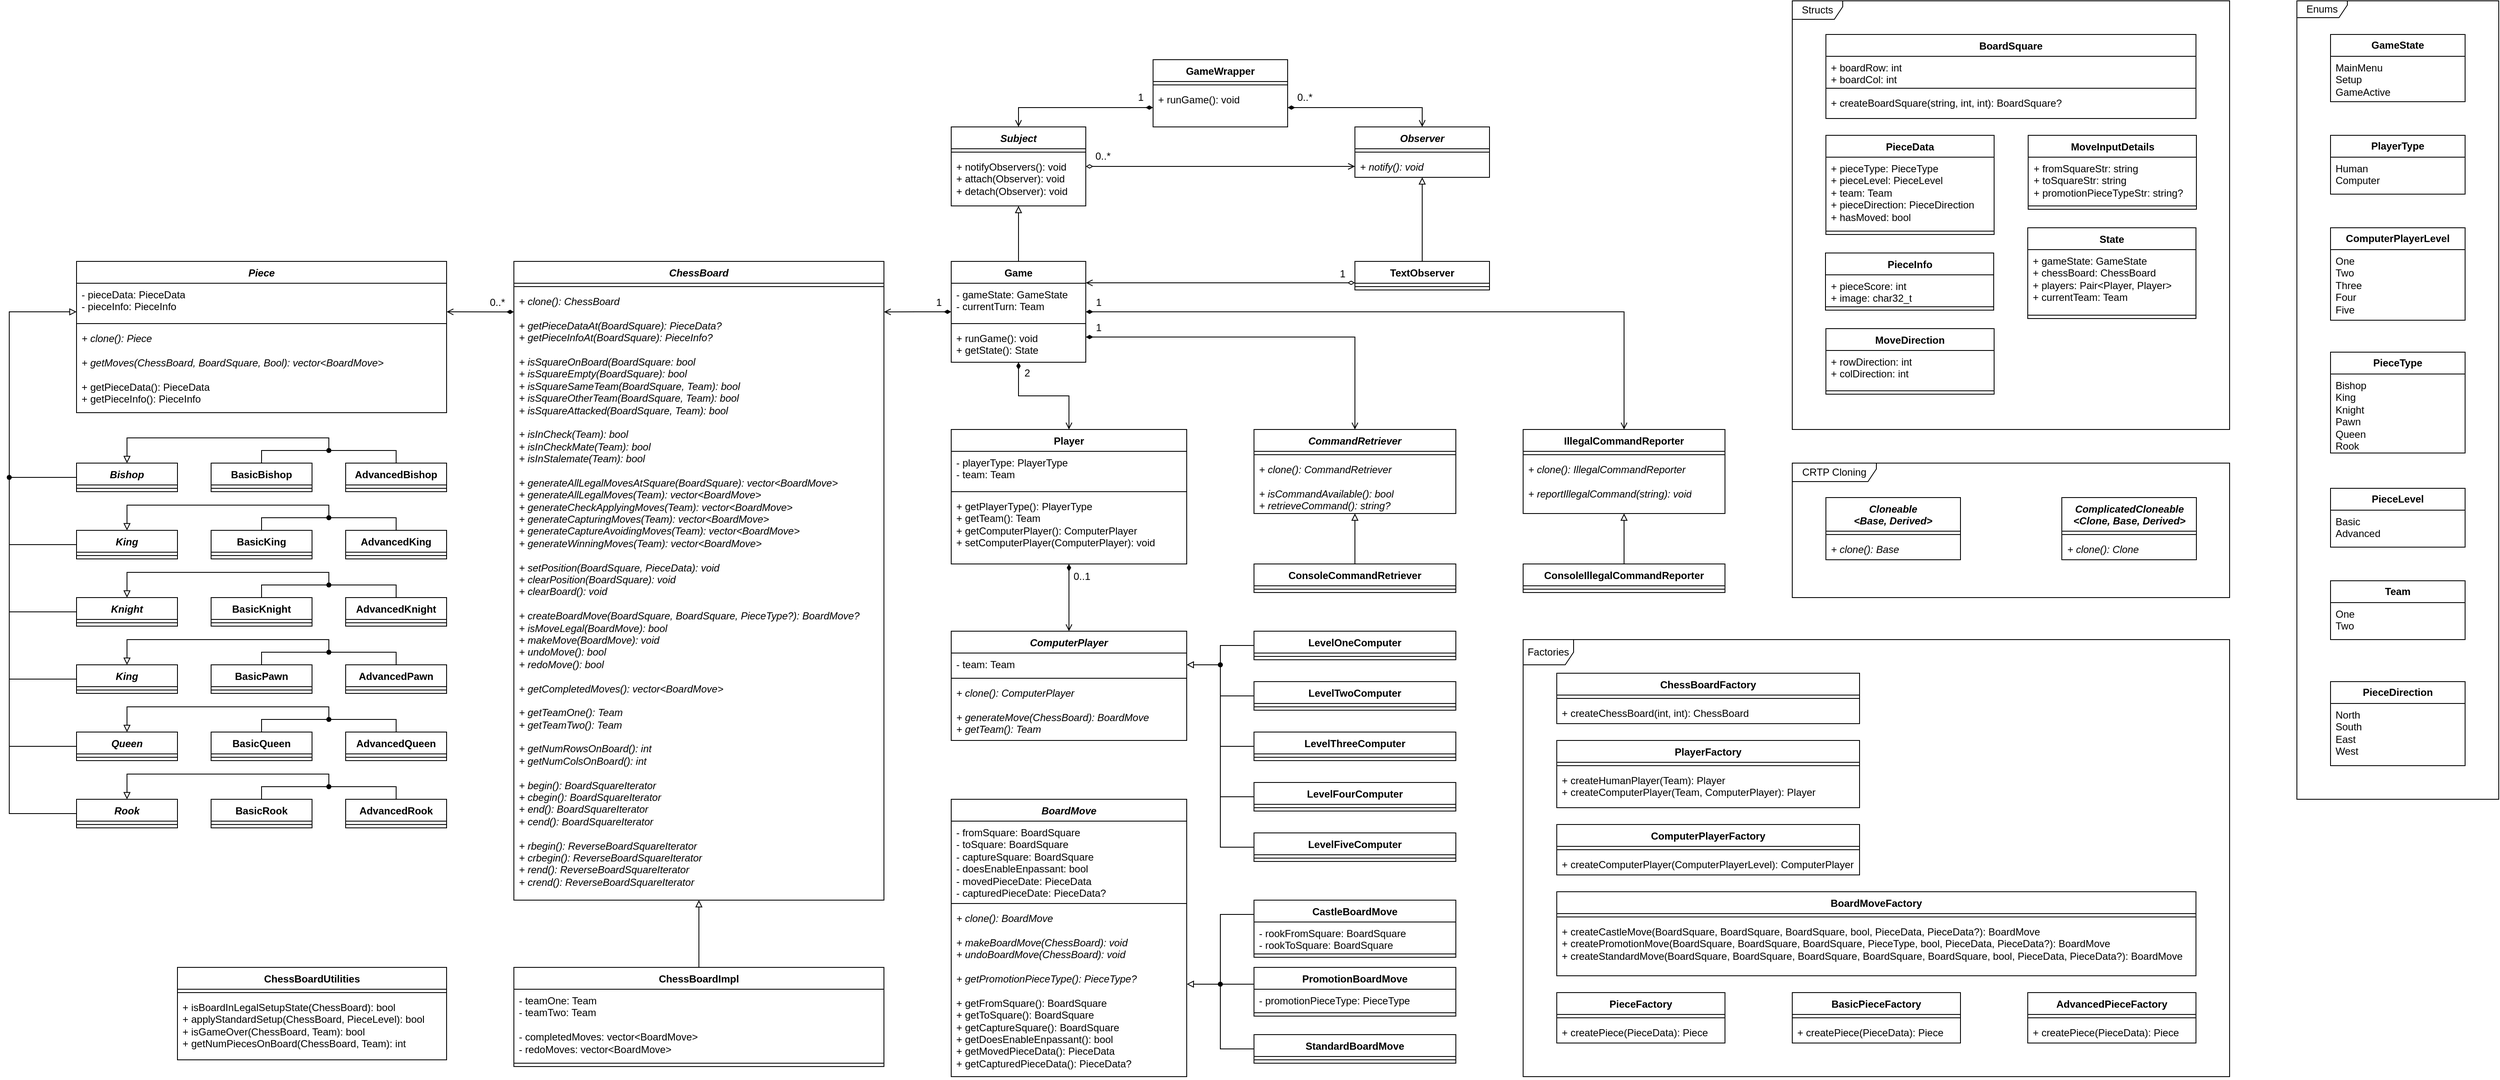 <mxfile version="25.0.3">
  <diagram id="C5RBs43oDa-KdzZeNtuy" name="Page-1">
    <mxGraphModel dx="5470" dy="2460" grid="1" gridSize="10" guides="1" tooltips="1" connect="1" arrows="1" fold="1" page="1" pageScale="1" pageWidth="827" pageHeight="1169" math="0" shadow="0">
      <root>
        <mxCell id="WIyWlLk6GJQsqaUBKTNV-0" />
        <mxCell id="WIyWlLk6GJQsqaUBKTNV-1" parent="WIyWlLk6GJQsqaUBKTNV-0" />
        <mxCell id="MUtRLJ9FbJs_X8TziB0Y-0" value="GameWrapper" style="swimlane;fontStyle=1;align=center;verticalAlign=top;childLayout=stackLayout;horizontal=1;startSize=26;horizontalStack=0;resizeParent=1;resizeParentMax=0;resizeLast=0;collapsible=1;marginBottom=0;whiteSpace=wrap;html=1;" parent="WIyWlLk6GJQsqaUBKTNV-1" vertex="1">
          <mxGeometry y="110" width="160" height="80" as="geometry" />
        </mxCell>
        <mxCell id="MUtRLJ9FbJs_X8TziB0Y-2" value="" style="line;strokeWidth=1;fillColor=none;align=left;verticalAlign=middle;spacingTop=-1;spacingLeft=3;spacingRight=3;rotatable=0;labelPosition=right;points=[];portConstraint=eastwest;strokeColor=inherit;" parent="MUtRLJ9FbJs_X8TziB0Y-0" vertex="1">
          <mxGeometry y="26" width="160" height="8" as="geometry" />
        </mxCell>
        <mxCell id="MUtRLJ9FbJs_X8TziB0Y-3" value="+ runGame(): void" style="text;strokeColor=none;fillColor=none;align=left;verticalAlign=top;spacingLeft=4;spacingRight=4;overflow=hidden;rotatable=0;points=[[0,0.5],[1,0.5]];portConstraint=eastwest;whiteSpace=wrap;html=1;" parent="MUtRLJ9FbJs_X8TziB0Y-0" vertex="1">
          <mxGeometry y="34" width="160" height="46" as="geometry" />
        </mxCell>
        <mxCell id="MUtRLJ9FbJs_X8TziB0Y-47" style="edgeStyle=orthogonalEdgeStyle;rounded=0;orthogonalLoop=1;jettySize=auto;html=1;endArrow=block;endFill=0;" parent="WIyWlLk6GJQsqaUBKTNV-1" source="MUtRLJ9FbJs_X8TziB0Y-12" target="MUtRLJ9FbJs_X8TziB0Y-4" edge="1">
          <mxGeometry relative="1" as="geometry" />
        </mxCell>
        <mxCell id="MUtRLJ9FbJs_X8TziB0Y-54" style="edgeStyle=orthogonalEdgeStyle;rounded=0;orthogonalLoop=1;jettySize=auto;html=1;entryX=0;entryY=0.5;entryDx=0;entryDy=0;endArrow=open;endFill=0;startArrow=diamondThin;startFill=0;" parent="WIyWlLk6GJQsqaUBKTNV-1" source="MUtRLJ9FbJs_X8TziB0Y-4" target="MUtRLJ9FbJs_X8TziB0Y-11" edge="1">
          <mxGeometry relative="1" as="geometry" />
        </mxCell>
        <mxCell id="MUtRLJ9FbJs_X8TziB0Y-4" value="&lt;i&gt;Subject&lt;/i&gt;" style="swimlane;fontStyle=1;align=center;verticalAlign=top;childLayout=stackLayout;horizontal=1;startSize=26;horizontalStack=0;resizeParent=1;resizeParentMax=0;resizeLast=0;collapsible=1;marginBottom=0;whiteSpace=wrap;html=1;" parent="WIyWlLk6GJQsqaUBKTNV-1" vertex="1">
          <mxGeometry x="-240" y="190" width="160" height="94" as="geometry" />
        </mxCell>
        <mxCell id="MUtRLJ9FbJs_X8TziB0Y-6" value="" style="line;strokeWidth=1;fillColor=none;align=left;verticalAlign=middle;spacingTop=-1;spacingLeft=3;spacingRight=3;rotatable=0;labelPosition=right;points=[];portConstraint=eastwest;strokeColor=inherit;" parent="MUtRLJ9FbJs_X8TziB0Y-4" vertex="1">
          <mxGeometry y="26" width="160" height="8" as="geometry" />
        </mxCell>
        <mxCell id="MUtRLJ9FbJs_X8TziB0Y-7" value="+ notifyObservers(): void&lt;div&gt;+ attach(Observer): void&lt;br&gt;+ detach(Observer): void&lt;/div&gt;" style="text;strokeColor=none;fillColor=none;align=left;verticalAlign=top;spacingLeft=4;spacingRight=4;overflow=hidden;rotatable=0;points=[[0,0.5],[1,0.5]];portConstraint=eastwest;whiteSpace=wrap;html=1;" parent="MUtRLJ9FbJs_X8TziB0Y-4" vertex="1">
          <mxGeometry y="34" width="160" height="60" as="geometry" />
        </mxCell>
        <mxCell id="MUtRLJ9FbJs_X8TziB0Y-46" style="edgeStyle=orthogonalEdgeStyle;rounded=0;orthogonalLoop=1;jettySize=auto;html=1;exitX=0.5;exitY=0;exitDx=0;exitDy=0;endArrow=block;endFill=0;" parent="WIyWlLk6GJQsqaUBKTNV-1" source="MUtRLJ9FbJs_X8TziB0Y-16" target="MUtRLJ9FbJs_X8TziB0Y-8" edge="1">
          <mxGeometry relative="1" as="geometry" />
        </mxCell>
        <mxCell id="MUtRLJ9FbJs_X8TziB0Y-8" value="&lt;i&gt;Observer&lt;/i&gt;" style="swimlane;fontStyle=1;align=center;verticalAlign=top;childLayout=stackLayout;horizontal=1;startSize=26;horizontalStack=0;resizeParent=1;resizeParentMax=0;resizeLast=0;collapsible=1;marginBottom=0;whiteSpace=wrap;html=1;" parent="WIyWlLk6GJQsqaUBKTNV-1" vertex="1">
          <mxGeometry x="240" y="190" width="160" height="60" as="geometry" />
        </mxCell>
        <mxCell id="MUtRLJ9FbJs_X8TziB0Y-10" value="" style="line;strokeWidth=1;fillColor=none;align=left;verticalAlign=middle;spacingTop=-1;spacingLeft=3;spacingRight=3;rotatable=0;labelPosition=right;points=[];portConstraint=eastwest;strokeColor=inherit;" parent="MUtRLJ9FbJs_X8TziB0Y-8" vertex="1">
          <mxGeometry y="26" width="160" height="8" as="geometry" />
        </mxCell>
        <mxCell id="MUtRLJ9FbJs_X8TziB0Y-11" value="&lt;i&gt;+ notify(): void&lt;/i&gt;" style="text;strokeColor=none;fillColor=none;align=left;verticalAlign=top;spacingLeft=4;spacingRight=4;overflow=hidden;rotatable=0;points=[[0,0.5],[1,0.5]];portConstraint=eastwest;whiteSpace=wrap;html=1;" parent="MUtRLJ9FbJs_X8TziB0Y-8" vertex="1">
          <mxGeometry y="34" width="160" height="26" as="geometry" />
        </mxCell>
        <mxCell id="MUtRLJ9FbJs_X8TziB0Y-81" style="edgeStyle=orthogonalEdgeStyle;rounded=0;orthogonalLoop=1;jettySize=auto;html=1;exitX=1;exitY=0.5;exitDx=0;exitDy=0;entryX=0.5;entryY=0;entryDx=0;entryDy=0;endArrow=open;endFill=0;startArrow=diamondThin;startFill=1;" parent="WIyWlLk6GJQsqaUBKTNV-1" source="MUtRLJ9FbJs_X8TziB0Y-12" target="MUtRLJ9FbJs_X8TziB0Y-66" edge="1">
          <mxGeometry relative="1" as="geometry">
            <mxPoint x="560" y="410" as="targetPoint" />
          </mxGeometry>
        </mxCell>
        <mxCell id="MUtRLJ9FbJs_X8TziB0Y-82" style="edgeStyle=orthogonalEdgeStyle;rounded=0;orthogonalLoop=1;jettySize=auto;html=1;exitX=1;exitY=0.75;exitDx=0;exitDy=0;entryX=0.5;entryY=0;entryDx=0;entryDy=0;endArrow=open;endFill=0;startArrow=diamondThin;startFill=1;" parent="WIyWlLk6GJQsqaUBKTNV-1" source="MUtRLJ9FbJs_X8TziB0Y-12" target="MUtRLJ9FbJs_X8TziB0Y-58" edge="1">
          <mxGeometry relative="1" as="geometry">
            <mxPoint x="240" y="440" as="targetPoint" />
          </mxGeometry>
        </mxCell>
        <mxCell id="MUtRLJ9FbJs_X8TziB0Y-85" style="edgeStyle=orthogonalEdgeStyle;rounded=0;orthogonalLoop=1;jettySize=auto;html=1;entryX=0.5;entryY=0;entryDx=0;entryDy=0;endArrow=open;endFill=0;startArrow=diamondThin;startFill=1;" parent="WIyWlLk6GJQsqaUBKTNV-1" source="MUtRLJ9FbJs_X8TziB0Y-12" target="MUtRLJ9FbJs_X8TziB0Y-76" edge="1">
          <mxGeometry relative="1" as="geometry">
            <mxPoint x="-100" y="530" as="targetPoint" />
          </mxGeometry>
        </mxCell>
        <mxCell id="MUtRLJ9FbJs_X8TziB0Y-12" value="Game" style="swimlane;fontStyle=1;align=center;verticalAlign=top;childLayout=stackLayout;horizontal=1;startSize=26;horizontalStack=0;resizeParent=1;resizeParentMax=0;resizeLast=0;collapsible=1;marginBottom=0;whiteSpace=wrap;html=1;" parent="WIyWlLk6GJQsqaUBKTNV-1" vertex="1">
          <mxGeometry x="-240" y="350" width="160" height="120" as="geometry" />
        </mxCell>
        <mxCell id="MUtRLJ9FbJs_X8TziB0Y-13" value="- gameState: GameState&lt;br&gt;- currentTurn: Team" style="text;strokeColor=none;fillColor=none;align=left;verticalAlign=top;spacingLeft=4;spacingRight=4;overflow=hidden;rotatable=0;points=[[0,0.5],[1,0.5]];portConstraint=eastwest;whiteSpace=wrap;html=1;" parent="MUtRLJ9FbJs_X8TziB0Y-12" vertex="1">
          <mxGeometry y="26" width="160" height="44" as="geometry" />
        </mxCell>
        <mxCell id="MUtRLJ9FbJs_X8TziB0Y-14" value="" style="line;strokeWidth=1;fillColor=none;align=left;verticalAlign=middle;spacingTop=-1;spacingLeft=3;spacingRight=3;rotatable=0;labelPosition=right;points=[];portConstraint=eastwest;strokeColor=inherit;" parent="MUtRLJ9FbJs_X8TziB0Y-12" vertex="1">
          <mxGeometry y="70" width="160" height="8" as="geometry" />
        </mxCell>
        <mxCell id="MUtRLJ9FbJs_X8TziB0Y-15" value="+ runGame(): void&lt;div&gt;+ getState(): State&lt;/div&gt;" style="text;strokeColor=none;fillColor=none;align=left;verticalAlign=top;spacingLeft=4;spacingRight=4;overflow=hidden;rotatable=0;points=[[0,0.5],[1,0.5]];portConstraint=eastwest;whiteSpace=wrap;html=1;" parent="MUtRLJ9FbJs_X8TziB0Y-12" vertex="1">
          <mxGeometry y="78" width="160" height="42" as="geometry" />
        </mxCell>
        <mxCell id="MUtRLJ9FbJs_X8TziB0Y-16" value="TextObserver" style="swimlane;fontStyle=1;align=center;verticalAlign=top;childLayout=stackLayout;horizontal=1;startSize=26;horizontalStack=0;resizeParent=1;resizeParentMax=0;resizeLast=0;collapsible=1;marginBottom=0;whiteSpace=wrap;html=1;" parent="WIyWlLk6GJQsqaUBKTNV-1" vertex="1">
          <mxGeometry x="240" y="350" width="160" height="34" as="geometry" />
        </mxCell>
        <mxCell id="MUtRLJ9FbJs_X8TziB0Y-18" value="" style="line;strokeWidth=1;fillColor=none;align=left;verticalAlign=middle;spacingTop=-1;spacingLeft=3;spacingRight=3;rotatable=0;labelPosition=right;points=[];portConstraint=eastwest;strokeColor=inherit;" parent="MUtRLJ9FbJs_X8TziB0Y-16" vertex="1">
          <mxGeometry y="26" width="160" height="8" as="geometry" />
        </mxCell>
        <mxCell id="MUtRLJ9FbJs_X8TziB0Y-21" style="edgeStyle=orthogonalEdgeStyle;rounded=0;orthogonalLoop=1;jettySize=auto;html=1;entryX=0.5;entryY=0;entryDx=0;entryDy=0;startArrow=diamondThin;startFill=1;endArrow=open;endFill=0;" parent="WIyWlLk6GJQsqaUBKTNV-1" source="MUtRLJ9FbJs_X8TziB0Y-3" target="MUtRLJ9FbJs_X8TziB0Y-8" edge="1">
          <mxGeometry relative="1" as="geometry" />
        </mxCell>
        <mxCell id="MUtRLJ9FbJs_X8TziB0Y-22" style="edgeStyle=orthogonalEdgeStyle;rounded=0;orthogonalLoop=1;jettySize=auto;html=1;entryX=0.5;entryY=0;entryDx=0;entryDy=0;startArrow=diamondThin;startFill=1;endArrow=open;endFill=0;" parent="WIyWlLk6GJQsqaUBKTNV-1" source="MUtRLJ9FbJs_X8TziB0Y-3" target="MUtRLJ9FbJs_X8TziB0Y-4" edge="1">
          <mxGeometry relative="1" as="geometry" />
        </mxCell>
        <mxCell id="MUtRLJ9FbJs_X8TziB0Y-23" value="1" style="text;html=1;align=center;verticalAlign=middle;resizable=0;points=[];autosize=1;strokeColor=none;fillColor=none;" parent="WIyWlLk6GJQsqaUBKTNV-1" vertex="1">
          <mxGeometry x="-30" y="140" width="30" height="30" as="geometry" />
        </mxCell>
        <mxCell id="MUtRLJ9FbJs_X8TziB0Y-25" value="0..*" style="text;html=1;align=center;verticalAlign=middle;resizable=0;points=[];autosize=1;strokeColor=none;fillColor=none;" parent="WIyWlLk6GJQsqaUBKTNV-1" vertex="1">
          <mxGeometry x="160" y="140" width="40" height="30" as="geometry" />
        </mxCell>
        <mxCell id="MUtRLJ9FbJs_X8TziB0Y-27" value="0..*" style="text;html=1;align=center;verticalAlign=middle;resizable=0;points=[];autosize=1;strokeColor=none;fillColor=none;" parent="WIyWlLk6GJQsqaUBKTNV-1" vertex="1">
          <mxGeometry x="-80" y="210" width="40" height="30" as="geometry" />
        </mxCell>
        <mxCell id="MUtRLJ9FbJs_X8TziB0Y-29" value="1" style="text;html=1;align=center;verticalAlign=middle;resizable=0;points=[];autosize=1;strokeColor=none;fillColor=none;" parent="WIyWlLk6GJQsqaUBKTNV-1" vertex="1">
          <mxGeometry x="210" y="350" width="30" height="30" as="geometry" />
        </mxCell>
        <mxCell id="MUtRLJ9FbJs_X8TziB0Y-45" style="edgeStyle=orthogonalEdgeStyle;rounded=0;orthogonalLoop=1;jettySize=auto;html=1;exitX=0.5;exitY=0;exitDx=0;exitDy=0;endArrow=block;endFill=0;" parent="WIyWlLk6GJQsqaUBKTNV-1" source="MUtRLJ9FbJs_X8TziB0Y-37" target="MUtRLJ9FbJs_X8TziB0Y-33" edge="1">
          <mxGeometry relative="1" as="geometry" />
        </mxCell>
        <mxCell id="MUtRLJ9FbJs_X8TziB0Y-33" value="&lt;i&gt;ChessBoard&lt;/i&gt;" style="swimlane;fontStyle=1;align=center;verticalAlign=top;childLayout=stackLayout;horizontal=1;startSize=26;horizontalStack=0;resizeParent=1;resizeParentMax=0;resizeLast=0;collapsible=1;marginBottom=0;whiteSpace=wrap;html=1;" parent="WIyWlLk6GJQsqaUBKTNV-1" vertex="1">
          <mxGeometry x="-760" y="350" width="440" height="760" as="geometry" />
        </mxCell>
        <mxCell id="MUtRLJ9FbJs_X8TziB0Y-35" value="" style="line;strokeWidth=1;fillColor=none;align=left;verticalAlign=middle;spacingTop=-1;spacingLeft=3;spacingRight=3;rotatable=0;labelPosition=right;points=[];portConstraint=eastwest;strokeColor=inherit;" parent="MUtRLJ9FbJs_X8TziB0Y-33" vertex="1">
          <mxGeometry y="26" width="440" height="8" as="geometry" />
        </mxCell>
        <mxCell id="MUtRLJ9FbJs_X8TziB0Y-36" value="&lt;i&gt;+ clone(): ChessBoard&lt;/i&gt;&lt;div&gt;&lt;i&gt;&lt;br&gt;+ getPieceDataAt(BoardSquare): PieceData?&lt;br&gt;+ getPieceInfoAt(BoardSquare): PieceInfo?&lt;br&gt;&lt;br&gt;+ isSquareOnBoard(BoardSquare: bool&lt;br&gt;+ isSquareEmpty(BoardSquare): bool&lt;br&gt;+ isSquareSameTeam(BoardSquare, Team): bool&lt;br&gt;+ isSquareOtherTeam(BoardSquare, Team): bool&lt;br&gt;+ isSquareAttacked(BoardSquare, Team): bool&lt;br&gt;&lt;br&gt;+ isInCheck(Team): bool&lt;br&gt;+ isInCheckMate(Team): bool&lt;br&gt;+ isInStalemate(Team): bool&lt;br&gt;&lt;br&gt;+ generateAllLegalMovesAtSquare(BoardSquare): vector&amp;lt;BoardMove&amp;gt;&lt;br&gt;+ generateAllLegalMoves(Team): vector&amp;lt;BoardMove&amp;gt;&lt;br&gt;+ generateCheckApplyingMoves(Team): vector&amp;lt;BoardMove&amp;gt;&lt;br&gt;+ generateCapturingMoves(Team): vector&amp;lt;BoardMove&amp;gt;&lt;br&gt;+ generateCaptureAvoidingMoves(Team): vector&amp;lt;BoardMove&amp;gt;&lt;br&gt;+ generateWinningMoves(Team): vector&amp;lt;BoardMove&amp;gt;&lt;br&gt;&lt;br&gt;+ setPosition(BoardSquare, PieceData): void&lt;br&gt;+ clearPosition(BoardSquare): void&lt;br&gt;+ clearBoard(): void&lt;br&gt;&lt;br&gt;+ createBoardMove(BoardSquare, BoardSquare, PieceType?): BoardMove?&amp;nbsp;&lt;br&gt;+ isMoveLegal(BoardMove): bool&lt;br&gt;+ makeMove(BoardMove): void&lt;br&gt;+ undoMove(): bool&lt;br&gt;+ redoMove(): bool&lt;br&gt;&lt;br&gt;+ getCompletedMoves(): vector&amp;lt;BoardMove&amp;gt;&lt;br&gt;&lt;br&gt;+ getTeamOne(): Team&lt;br&gt;+ getTeamTwo(): Team&lt;br&gt;&lt;br&gt;+ getNumRowsOnBoard(): int&lt;br&gt;+ getNumColsOnBoard(): int&lt;br&gt;&lt;br&gt;+ begin(): BoardSquareIterator&lt;br&gt;+ cbegin(): BoardSquareIterator&lt;br&gt;+ end(): BoardSquareIterator&lt;br&gt;+ cend(): BoardSquareIterator&lt;br&gt;&lt;br&gt;+ rbegin(): ReverseBoardSquareIterator&lt;br&gt;+ crbegin(): ReverseBoardSquareIterator&lt;br&gt;+ rend(): ReverseBoardSquareIterator&lt;br&gt;+ crend(): ReverseBoardSquareIterator&lt;br&gt;&lt;/i&gt;&lt;br&gt;&lt;/div&gt;" style="text;strokeColor=none;fillColor=none;align=left;verticalAlign=top;spacingLeft=4;spacingRight=4;overflow=hidden;rotatable=0;points=[[0,0.5],[1,0.5]];portConstraint=eastwest;whiteSpace=wrap;html=1;" parent="MUtRLJ9FbJs_X8TziB0Y-33" vertex="1">
          <mxGeometry y="34" width="440" height="726" as="geometry" />
        </mxCell>
        <mxCell id="MUtRLJ9FbJs_X8TziB0Y-37" value="ChessBoardImpl" style="swimlane;fontStyle=1;align=center;verticalAlign=top;childLayout=stackLayout;horizontal=1;startSize=26;horizontalStack=0;resizeParent=1;resizeParentMax=0;resizeLast=0;collapsible=1;marginBottom=0;whiteSpace=wrap;html=1;" parent="WIyWlLk6GJQsqaUBKTNV-1" vertex="1">
          <mxGeometry x="-760" y="1190" width="440" height="118" as="geometry" />
        </mxCell>
        <mxCell id="MUtRLJ9FbJs_X8TziB0Y-38" value="- teamOne: Team&lt;br&gt;- teamTwo: Team&lt;br&gt;&lt;div&gt;&lt;br&gt;- completedMoves: vector&amp;lt;BoardMove&amp;gt;&lt;br&gt;- redoMoves: vector&amp;lt;BoardMove&amp;gt;&lt;/div&gt;" style="text;strokeColor=none;fillColor=none;align=left;verticalAlign=top;spacingLeft=4;spacingRight=4;overflow=hidden;rotatable=0;points=[[0,0.5],[1,0.5]];portConstraint=eastwest;whiteSpace=wrap;html=1;" parent="MUtRLJ9FbJs_X8TziB0Y-37" vertex="1">
          <mxGeometry y="26" width="440" height="84" as="geometry" />
        </mxCell>
        <mxCell id="MUtRLJ9FbJs_X8TziB0Y-39" value="" style="line;strokeWidth=1;fillColor=none;align=left;verticalAlign=middle;spacingTop=-1;spacingLeft=3;spacingRight=3;rotatable=0;labelPosition=right;points=[];portConstraint=eastwest;strokeColor=inherit;" parent="MUtRLJ9FbJs_X8TziB0Y-37" vertex="1">
          <mxGeometry y="110" width="440" height="8" as="geometry" />
        </mxCell>
        <mxCell id="MUtRLJ9FbJs_X8TziB0Y-52" style="edgeStyle=orthogonalEdgeStyle;rounded=0;orthogonalLoop=1;jettySize=auto;html=1;exitX=0;exitY=0.75;exitDx=0;exitDy=0;entryX=1;entryY=0.213;entryDx=0;entryDy=0;entryPerimeter=0;endArrow=open;endFill=0;startArrow=diamondThin;startFill=0;" parent="WIyWlLk6GJQsqaUBKTNV-1" source="MUtRLJ9FbJs_X8TziB0Y-16" target="MUtRLJ9FbJs_X8TziB0Y-12" edge="1">
          <mxGeometry relative="1" as="geometry" />
        </mxCell>
        <mxCell id="MUtRLJ9FbJs_X8TziB0Y-56" style="edgeStyle=orthogonalEdgeStyle;rounded=0;orthogonalLoop=1;jettySize=auto;html=1;entryX=1;entryY=0.036;entryDx=0;entryDy=0;entryPerimeter=0;endArrow=open;endFill=0;startArrow=diamondThin;startFill=1;" parent="WIyWlLk6GJQsqaUBKTNV-1" source="MUtRLJ9FbJs_X8TziB0Y-12" target="MUtRLJ9FbJs_X8TziB0Y-36" edge="1">
          <mxGeometry relative="1" as="geometry" />
        </mxCell>
        <mxCell id="MUtRLJ9FbJs_X8TziB0Y-57" value="1" style="text;html=1;align=center;verticalAlign=middle;resizable=0;points=[];autosize=1;strokeColor=none;fillColor=none;" parent="WIyWlLk6GJQsqaUBKTNV-1" vertex="1">
          <mxGeometry x="-270" y="384" width="30" height="30" as="geometry" />
        </mxCell>
        <mxCell id="MUtRLJ9FbJs_X8TziB0Y-74" style="edgeStyle=orthogonalEdgeStyle;rounded=0;orthogonalLoop=1;jettySize=auto;html=1;endArrow=block;endFill=0;exitX=0.5;exitY=0;exitDx=0;exitDy=0;" parent="WIyWlLk6GJQsqaUBKTNV-1" source="MUtRLJ9FbJs_X8TziB0Y-62" target="MUtRLJ9FbJs_X8TziB0Y-58" edge="1">
          <mxGeometry relative="1" as="geometry" />
        </mxCell>
        <mxCell id="MUtRLJ9FbJs_X8TziB0Y-58" value="&lt;i&gt;CommandRetriever&lt;/i&gt;" style="swimlane;fontStyle=1;align=center;verticalAlign=top;childLayout=stackLayout;horizontal=1;startSize=26;horizontalStack=0;resizeParent=1;resizeParentMax=0;resizeLast=0;collapsible=1;marginBottom=0;whiteSpace=wrap;html=1;" parent="WIyWlLk6GJQsqaUBKTNV-1" vertex="1">
          <mxGeometry x="120" y="550" width="240" height="100" as="geometry" />
        </mxCell>
        <mxCell id="MUtRLJ9FbJs_X8TziB0Y-60" value="" style="line;strokeWidth=1;fillColor=none;align=left;verticalAlign=middle;spacingTop=-1;spacingLeft=3;spacingRight=3;rotatable=0;labelPosition=right;points=[];portConstraint=eastwest;strokeColor=inherit;" parent="MUtRLJ9FbJs_X8TziB0Y-58" vertex="1">
          <mxGeometry y="26" width="240" height="8" as="geometry" />
        </mxCell>
        <mxCell id="MUtRLJ9FbJs_X8TziB0Y-61" value="&lt;i&gt;+ clone(): CommandRetriever&lt;br&gt;&lt;br&gt;+ isCommandAvailable(): bool&lt;br&gt;+ retrieveCommand(): string?&lt;/i&gt;" style="text;strokeColor=none;fillColor=none;align=left;verticalAlign=top;spacingLeft=4;spacingRight=4;overflow=hidden;rotatable=0;points=[[0,0.5],[1,0.5]];portConstraint=eastwest;whiteSpace=wrap;html=1;" parent="MUtRLJ9FbJs_X8TziB0Y-58" vertex="1">
          <mxGeometry y="34" width="240" height="66" as="geometry" />
        </mxCell>
        <mxCell id="MUtRLJ9FbJs_X8TziB0Y-62" value="ConsoleCommandRetriever" style="swimlane;fontStyle=1;align=center;verticalAlign=top;childLayout=stackLayout;horizontal=1;startSize=26;horizontalStack=0;resizeParent=1;resizeParentMax=0;resizeLast=0;collapsible=1;marginBottom=0;whiteSpace=wrap;html=1;" parent="WIyWlLk6GJQsqaUBKTNV-1" vertex="1">
          <mxGeometry x="120" y="710" width="240" height="34" as="geometry" />
        </mxCell>
        <mxCell id="MUtRLJ9FbJs_X8TziB0Y-64" value="" style="line;strokeWidth=1;fillColor=none;align=left;verticalAlign=middle;spacingTop=-1;spacingLeft=3;spacingRight=3;rotatable=0;labelPosition=right;points=[];portConstraint=eastwest;strokeColor=inherit;" parent="MUtRLJ9FbJs_X8TziB0Y-62" vertex="1">
          <mxGeometry y="26" width="240" height="8" as="geometry" />
        </mxCell>
        <mxCell id="MUtRLJ9FbJs_X8TziB0Y-66" value="IllegalCommandReporter" style="swimlane;fontStyle=1;align=center;verticalAlign=top;childLayout=stackLayout;horizontal=1;startSize=26;horizontalStack=0;resizeParent=1;resizeParentMax=0;resizeLast=0;collapsible=1;marginBottom=0;whiteSpace=wrap;html=1;" parent="WIyWlLk6GJQsqaUBKTNV-1" vertex="1">
          <mxGeometry x="440" y="550" width="240" height="100" as="geometry" />
        </mxCell>
        <mxCell id="MUtRLJ9FbJs_X8TziB0Y-68" value="" style="line;strokeWidth=1;fillColor=none;align=left;verticalAlign=middle;spacingTop=-1;spacingLeft=3;spacingRight=3;rotatable=0;labelPosition=right;points=[];portConstraint=eastwest;strokeColor=inherit;" parent="MUtRLJ9FbJs_X8TziB0Y-66" vertex="1">
          <mxGeometry y="26" width="240" height="8" as="geometry" />
        </mxCell>
        <mxCell id="MUtRLJ9FbJs_X8TziB0Y-69" value="&lt;i&gt;+ clone(): IllegalCommandReporter&lt;br&gt;&lt;br&gt;+ reportIllegalCommand(string): void&lt;/i&gt;" style="text;strokeColor=none;fillColor=none;align=left;verticalAlign=top;spacingLeft=4;spacingRight=4;overflow=hidden;rotatable=0;points=[[0,0.5],[1,0.5]];portConstraint=eastwest;whiteSpace=wrap;html=1;" parent="MUtRLJ9FbJs_X8TziB0Y-66" vertex="1">
          <mxGeometry y="34" width="240" height="66" as="geometry" />
        </mxCell>
        <mxCell id="MUtRLJ9FbJs_X8TziB0Y-70" value="ConsoleIllegalCommandReporter" style="swimlane;fontStyle=1;align=center;verticalAlign=top;childLayout=stackLayout;horizontal=1;startSize=26;horizontalStack=0;resizeParent=1;resizeParentMax=0;resizeLast=0;collapsible=1;marginBottom=0;whiteSpace=wrap;html=1;" parent="WIyWlLk6GJQsqaUBKTNV-1" vertex="1">
          <mxGeometry x="440" y="710" width="240" height="34" as="geometry" />
        </mxCell>
        <mxCell id="MUtRLJ9FbJs_X8TziB0Y-72" value="" style="line;strokeWidth=1;fillColor=none;align=left;verticalAlign=middle;spacingTop=-1;spacingLeft=3;spacingRight=3;rotatable=0;labelPosition=right;points=[];portConstraint=eastwest;strokeColor=inherit;" parent="MUtRLJ9FbJs_X8TziB0Y-70" vertex="1">
          <mxGeometry y="26" width="240" height="8" as="geometry" />
        </mxCell>
        <mxCell id="MUtRLJ9FbJs_X8TziB0Y-101" style="edgeStyle=orthogonalEdgeStyle;rounded=0;orthogonalLoop=1;jettySize=auto;html=1;entryX=0.5;entryY=0;entryDx=0;entryDy=0;endArrow=open;endFill=0;startArrow=diamondThin;startFill=1;" parent="WIyWlLk6GJQsqaUBKTNV-1" source="MUtRLJ9FbJs_X8TziB0Y-76" target="MUtRLJ9FbJs_X8TziB0Y-87" edge="1">
          <mxGeometry relative="1" as="geometry" />
        </mxCell>
        <mxCell id="MUtRLJ9FbJs_X8TziB0Y-76" value="Player" style="swimlane;fontStyle=1;align=center;verticalAlign=top;childLayout=stackLayout;horizontal=1;startSize=26;horizontalStack=0;resizeParent=1;resizeParentMax=0;resizeLast=0;collapsible=1;marginBottom=0;whiteSpace=wrap;html=1;" parent="WIyWlLk6GJQsqaUBKTNV-1" vertex="1">
          <mxGeometry x="-240" y="550" width="280" height="160" as="geometry" />
        </mxCell>
        <mxCell id="MUtRLJ9FbJs_X8TziB0Y-77" value="- playerType: PlayerType&lt;br&gt;- team: Team" style="text;strokeColor=none;fillColor=none;align=left;verticalAlign=top;spacingLeft=4;spacingRight=4;overflow=hidden;rotatable=0;points=[[0,0.5],[1,0.5]];portConstraint=eastwest;whiteSpace=wrap;html=1;" parent="MUtRLJ9FbJs_X8TziB0Y-76" vertex="1">
          <mxGeometry y="26" width="280" height="44" as="geometry" />
        </mxCell>
        <mxCell id="MUtRLJ9FbJs_X8TziB0Y-78" value="" style="line;strokeWidth=1;fillColor=none;align=left;verticalAlign=middle;spacingTop=-1;spacingLeft=3;spacingRight=3;rotatable=0;labelPosition=right;points=[];portConstraint=eastwest;strokeColor=inherit;" parent="MUtRLJ9FbJs_X8TziB0Y-76" vertex="1">
          <mxGeometry y="70" width="280" height="8" as="geometry" />
        </mxCell>
        <mxCell id="MUtRLJ9FbJs_X8TziB0Y-79" value="+ getPlayerType(): PlayerType&lt;br&gt;+ getTeam(): Team&lt;br&gt;+ getComputerPlayer(): ComputerPlayer&lt;br&gt;+ setComputerPlayer(ComputerPlayer): void&lt;div&gt;&lt;br&gt;&lt;/div&gt;" style="text;strokeColor=none;fillColor=none;align=left;verticalAlign=top;spacingLeft=4;spacingRight=4;overflow=hidden;rotatable=0;points=[[0,0.5],[1,0.5]];portConstraint=eastwest;whiteSpace=wrap;html=1;" parent="MUtRLJ9FbJs_X8TziB0Y-76" vertex="1">
          <mxGeometry y="78" width="280" height="82" as="geometry" />
        </mxCell>
        <mxCell id="MUtRLJ9FbJs_X8TziB0Y-83" value="1" style="text;html=1;align=center;verticalAlign=middle;resizable=0;points=[];autosize=1;strokeColor=none;fillColor=none;" parent="WIyWlLk6GJQsqaUBKTNV-1" vertex="1">
          <mxGeometry x="-80" y="384" width="30" height="30" as="geometry" />
        </mxCell>
        <mxCell id="MUtRLJ9FbJs_X8TziB0Y-84" value="1" style="text;html=1;align=center;verticalAlign=middle;resizable=0;points=[];autosize=1;strokeColor=none;fillColor=none;" parent="WIyWlLk6GJQsqaUBKTNV-1" vertex="1">
          <mxGeometry x="-80" y="414" width="30" height="30" as="geometry" />
        </mxCell>
        <mxCell id="MUtRLJ9FbJs_X8TziB0Y-86" value="2" style="text;html=1;align=center;verticalAlign=middle;resizable=0;points=[];autosize=1;strokeColor=none;fillColor=none;" parent="WIyWlLk6GJQsqaUBKTNV-1" vertex="1">
          <mxGeometry x="-165" y="468" width="30" height="30" as="geometry" />
        </mxCell>
        <mxCell id="MUtRLJ9FbJs_X8TziB0Y-87" value="&lt;i&gt;ComputerPlayer&lt;/i&gt;" style="swimlane;fontStyle=1;align=center;verticalAlign=top;childLayout=stackLayout;horizontal=1;startSize=26;horizontalStack=0;resizeParent=1;resizeParentMax=0;resizeLast=0;collapsible=1;marginBottom=0;whiteSpace=wrap;html=1;" parent="WIyWlLk6GJQsqaUBKTNV-1" vertex="1">
          <mxGeometry x="-240" y="790" width="280" height="130" as="geometry" />
        </mxCell>
        <mxCell id="MUtRLJ9FbJs_X8TziB0Y-88" value="- team: Team" style="text;strokeColor=none;fillColor=none;align=left;verticalAlign=top;spacingLeft=4;spacingRight=4;overflow=hidden;rotatable=0;points=[[0,0.5],[1,0.5]];portConstraint=eastwest;whiteSpace=wrap;html=1;" parent="MUtRLJ9FbJs_X8TziB0Y-87" vertex="1">
          <mxGeometry y="26" width="280" height="26" as="geometry" />
        </mxCell>
        <mxCell id="MUtRLJ9FbJs_X8TziB0Y-89" value="" style="line;strokeWidth=1;fillColor=none;align=left;verticalAlign=middle;spacingTop=-1;spacingLeft=3;spacingRight=3;rotatable=0;labelPosition=right;points=[];portConstraint=eastwest;strokeColor=inherit;" parent="MUtRLJ9FbJs_X8TziB0Y-87" vertex="1">
          <mxGeometry y="52" width="280" height="8" as="geometry" />
        </mxCell>
        <mxCell id="MUtRLJ9FbJs_X8TziB0Y-90" value="&lt;i&gt;+ clone(): ComputerPlayer&lt;br&gt;&lt;br&gt;+ generateMove(ChessBoard): BoardMove&lt;br&gt;+ getTeam(): Team&lt;/i&gt;" style="text;strokeColor=none;fillColor=none;align=left;verticalAlign=top;spacingLeft=4;spacingRight=4;overflow=hidden;rotatable=0;points=[[0,0.5],[1,0.5]];portConstraint=eastwest;whiteSpace=wrap;html=1;" parent="MUtRLJ9FbJs_X8TziB0Y-87" vertex="1">
          <mxGeometry y="60" width="280" height="70" as="geometry" />
        </mxCell>
        <mxCell id="MUtRLJ9FbJs_X8TziB0Y-91" value="&lt;i&gt;Piece&lt;/i&gt;" style="swimlane;fontStyle=1;align=center;verticalAlign=top;childLayout=stackLayout;horizontal=1;startSize=26;horizontalStack=0;resizeParent=1;resizeParentMax=0;resizeLast=0;collapsible=1;marginBottom=0;whiteSpace=wrap;html=1;" parent="WIyWlLk6GJQsqaUBKTNV-1" vertex="1">
          <mxGeometry x="-1280" y="350" width="440" height="180" as="geometry" />
        </mxCell>
        <mxCell id="MUtRLJ9FbJs_X8TziB0Y-92" value="- pieceData: PieceData&lt;br&gt;- pieceInfo: PieceInfo" style="text;strokeColor=none;fillColor=none;align=left;verticalAlign=top;spacingLeft=4;spacingRight=4;overflow=hidden;rotatable=0;points=[[0,0.5],[1,0.5]];portConstraint=eastwest;whiteSpace=wrap;html=1;" parent="MUtRLJ9FbJs_X8TziB0Y-91" vertex="1">
          <mxGeometry y="26" width="440" height="44" as="geometry" />
        </mxCell>
        <mxCell id="MUtRLJ9FbJs_X8TziB0Y-93" value="" style="line;strokeWidth=1;fillColor=none;align=left;verticalAlign=middle;spacingTop=-1;spacingLeft=3;spacingRight=3;rotatable=0;labelPosition=right;points=[];portConstraint=eastwest;strokeColor=inherit;" parent="MUtRLJ9FbJs_X8TziB0Y-91" vertex="1">
          <mxGeometry y="70" width="440" height="8" as="geometry" />
        </mxCell>
        <mxCell id="MUtRLJ9FbJs_X8TziB0Y-94" value="&lt;i&gt;+ clone(): Piece&lt;br&gt;&lt;/i&gt;&lt;br&gt;&lt;i&gt;+ getMoves(ChessBoard, BoardSquare, Bool): vector&amp;lt;BoardMove&amp;gt;&lt;/i&gt;&lt;div&gt;&lt;i&gt;&lt;br&gt;&lt;/i&gt;+ getPieceData(): PieceData&lt;br&gt;+ getPieceInfo(): PieceInfo&lt;/div&gt;" style="text;strokeColor=none;fillColor=none;align=left;verticalAlign=top;spacingLeft=4;spacingRight=4;overflow=hidden;rotatable=0;points=[[0,0.5],[1,0.5]];portConstraint=eastwest;whiteSpace=wrap;html=1;" parent="MUtRLJ9FbJs_X8TziB0Y-91" vertex="1">
          <mxGeometry y="78" width="440" height="102" as="geometry" />
        </mxCell>
        <mxCell id="MUtRLJ9FbJs_X8TziB0Y-99" style="edgeStyle=orthogonalEdgeStyle;rounded=0;orthogonalLoop=1;jettySize=auto;html=1;exitX=0;exitY=0.036;exitDx=0;exitDy=0;endArrow=open;endFill=0;startArrow=diamondThin;startFill=1;exitPerimeter=0;entryX=1;entryY=0.773;entryDx=0;entryDy=0;entryPerimeter=0;" parent="WIyWlLk6GJQsqaUBKTNV-1" source="MUtRLJ9FbJs_X8TziB0Y-36" target="MUtRLJ9FbJs_X8TziB0Y-92" edge="1">
          <mxGeometry relative="1" as="geometry">
            <mxPoint x="-770" y="409.478" as="sourcePoint" />
            <mxPoint x="-820" y="410" as="targetPoint" />
            <Array as="points">
              <mxPoint x="-770" y="410" />
            </Array>
          </mxGeometry>
        </mxCell>
        <mxCell id="MUtRLJ9FbJs_X8TziB0Y-100" value="0..*" style="text;html=1;align=center;verticalAlign=middle;resizable=0;points=[];autosize=1;strokeColor=none;fillColor=none;" parent="WIyWlLk6GJQsqaUBKTNV-1" vertex="1">
          <mxGeometry x="-800" y="384" width="40" height="30" as="geometry" />
        </mxCell>
        <mxCell id="MUtRLJ9FbJs_X8TziB0Y-102" value="0..1" style="text;html=1;align=center;verticalAlign=middle;resizable=0;points=[];autosize=1;strokeColor=none;fillColor=none;" parent="WIyWlLk6GJQsqaUBKTNV-1" vertex="1">
          <mxGeometry x="-105" y="710" width="40" height="30" as="geometry" />
        </mxCell>
        <mxCell id="MUtRLJ9FbJs_X8TziB0Y-131" style="edgeStyle=orthogonalEdgeStyle;rounded=0;orthogonalLoop=1;jettySize=auto;html=1;endArrow=none;endFill=0;" parent="WIyWlLk6GJQsqaUBKTNV-1" source="MUtRLJ9FbJs_X8TziB0Y-103" target="MUtRLJ9FbJs_X8TziB0Y-129" edge="1">
          <mxGeometry relative="1" as="geometry">
            <Array as="points">
              <mxPoint x="80" y="807" />
            </Array>
          </mxGeometry>
        </mxCell>
        <mxCell id="MUtRLJ9FbJs_X8TziB0Y-103" value="LevelOneComputer" style="swimlane;fontStyle=1;align=center;verticalAlign=top;childLayout=stackLayout;horizontal=1;startSize=26;horizontalStack=0;resizeParent=1;resizeParentMax=0;resizeLast=0;collapsible=1;marginBottom=0;whiteSpace=wrap;html=1;" parent="WIyWlLk6GJQsqaUBKTNV-1" vertex="1">
          <mxGeometry x="120" y="790" width="240" height="34" as="geometry" />
        </mxCell>
        <mxCell id="MUtRLJ9FbJs_X8TziB0Y-105" value="" style="line;strokeWidth=1;fillColor=none;align=left;verticalAlign=middle;spacingTop=-1;spacingLeft=3;spacingRight=3;rotatable=0;labelPosition=right;points=[];portConstraint=eastwest;strokeColor=inherit;" parent="MUtRLJ9FbJs_X8TziB0Y-103" vertex="1">
          <mxGeometry y="26" width="240" height="8" as="geometry" />
        </mxCell>
        <mxCell id="MUtRLJ9FbJs_X8TziB0Y-107" value="LevelFourComputer" style="swimlane;fontStyle=1;align=center;verticalAlign=top;childLayout=stackLayout;horizontal=1;startSize=26;horizontalStack=0;resizeParent=1;resizeParentMax=0;resizeLast=0;collapsible=1;marginBottom=0;whiteSpace=wrap;html=1;" parent="WIyWlLk6GJQsqaUBKTNV-1" vertex="1">
          <mxGeometry x="120" y="970" width="240" height="34" as="geometry" />
        </mxCell>
        <mxCell id="MUtRLJ9FbJs_X8TziB0Y-109" value="" style="line;strokeWidth=1;fillColor=none;align=left;verticalAlign=middle;spacingTop=-1;spacingLeft=3;spacingRight=3;rotatable=0;labelPosition=right;points=[];portConstraint=eastwest;strokeColor=inherit;" parent="MUtRLJ9FbJs_X8TziB0Y-107" vertex="1">
          <mxGeometry y="26" width="240" height="8" as="geometry" />
        </mxCell>
        <mxCell id="MUtRLJ9FbJs_X8TziB0Y-111" value="LevelThreeComputer" style="swimlane;fontStyle=1;align=center;verticalAlign=top;childLayout=stackLayout;horizontal=1;startSize=26;horizontalStack=0;resizeParent=1;resizeParentMax=0;resizeLast=0;collapsible=1;marginBottom=0;whiteSpace=wrap;html=1;" parent="WIyWlLk6GJQsqaUBKTNV-1" vertex="1">
          <mxGeometry x="120" y="910" width="240" height="34" as="geometry" />
        </mxCell>
        <mxCell id="MUtRLJ9FbJs_X8TziB0Y-113" value="" style="line;strokeWidth=1;fillColor=none;align=left;verticalAlign=middle;spacingTop=-1;spacingLeft=3;spacingRight=3;rotatable=0;labelPosition=right;points=[];portConstraint=eastwest;strokeColor=inherit;" parent="MUtRLJ9FbJs_X8TziB0Y-111" vertex="1">
          <mxGeometry y="26" width="240" height="8" as="geometry" />
        </mxCell>
        <mxCell id="MUtRLJ9FbJs_X8TziB0Y-124" value="LevelTwoComputer" style="swimlane;fontStyle=1;align=center;verticalAlign=top;childLayout=stackLayout;horizontal=1;startSize=26;horizontalStack=0;resizeParent=1;resizeParentMax=0;resizeLast=0;collapsible=1;marginBottom=0;whiteSpace=wrap;html=1;" parent="WIyWlLk6GJQsqaUBKTNV-1" vertex="1">
          <mxGeometry x="120" y="850" width="240" height="34" as="geometry" />
        </mxCell>
        <mxCell id="MUtRLJ9FbJs_X8TziB0Y-126" value="" style="line;strokeWidth=1;fillColor=none;align=left;verticalAlign=middle;spacingTop=-1;spacingLeft=3;spacingRight=3;rotatable=0;labelPosition=right;points=[];portConstraint=eastwest;strokeColor=inherit;" parent="MUtRLJ9FbJs_X8TziB0Y-124" vertex="1">
          <mxGeometry y="26" width="240" height="8" as="geometry" />
        </mxCell>
        <mxCell id="MUtRLJ9FbJs_X8TziB0Y-129" value="" style="shape=waypoint;sketch=0;size=6;pointerEvents=1;points=[];fillColor=none;resizable=0;rotatable=0;perimeter=centerPerimeter;snapToPoint=1;" parent="WIyWlLk6GJQsqaUBKTNV-1" vertex="1">
          <mxGeometry x="70" y="820" width="20" height="20" as="geometry" />
        </mxCell>
        <mxCell id="MUtRLJ9FbJs_X8TziB0Y-132" style="edgeStyle=orthogonalEdgeStyle;rounded=0;orthogonalLoop=1;jettySize=auto;html=1;entryX=0.462;entryY=0.987;entryDx=0;entryDy=0;entryPerimeter=0;endArrow=none;endFill=0;" parent="WIyWlLk6GJQsqaUBKTNV-1" source="MUtRLJ9FbJs_X8TziB0Y-124" target="MUtRLJ9FbJs_X8TziB0Y-129" edge="1">
          <mxGeometry relative="1" as="geometry" />
        </mxCell>
        <mxCell id="MUtRLJ9FbJs_X8TziB0Y-133" style="edgeStyle=orthogonalEdgeStyle;rounded=0;orthogonalLoop=1;jettySize=auto;html=1;entryX=0.538;entryY=0.349;entryDx=0;entryDy=0;entryPerimeter=0;endArrow=none;endFill=0;" parent="WIyWlLk6GJQsqaUBKTNV-1" source="MUtRLJ9FbJs_X8TziB0Y-111" target="MUtRLJ9FbJs_X8TziB0Y-129" edge="1">
          <mxGeometry relative="1" as="geometry" />
        </mxCell>
        <mxCell id="MUtRLJ9FbJs_X8TziB0Y-134" style="edgeStyle=orthogonalEdgeStyle;rounded=0;orthogonalLoop=1;jettySize=auto;html=1;entryX=0.621;entryY=0.654;entryDx=0;entryDy=0;entryPerimeter=0;endArrow=none;endFill=0;" parent="WIyWlLk6GJQsqaUBKTNV-1" source="MUtRLJ9FbJs_X8TziB0Y-107" target="MUtRLJ9FbJs_X8TziB0Y-129" edge="1">
          <mxGeometry relative="1" as="geometry" />
        </mxCell>
        <mxCell id="MUtRLJ9FbJs_X8TziB0Y-139" value="LevelFiveComputer" style="swimlane;fontStyle=1;align=center;verticalAlign=top;childLayout=stackLayout;horizontal=1;startSize=26;horizontalStack=0;resizeParent=1;resizeParentMax=0;resizeLast=0;collapsible=1;marginBottom=0;whiteSpace=wrap;html=1;" parent="WIyWlLk6GJQsqaUBKTNV-1" vertex="1">
          <mxGeometry x="120" y="1030" width="240" height="34" as="geometry" />
        </mxCell>
        <mxCell id="MUtRLJ9FbJs_X8TziB0Y-140" value="" style="line;strokeWidth=1;fillColor=none;align=left;verticalAlign=middle;spacingTop=-1;spacingLeft=3;spacingRight=3;rotatable=0;labelPosition=right;points=[];portConstraint=eastwest;strokeColor=inherit;" parent="MUtRLJ9FbJs_X8TziB0Y-139" vertex="1">
          <mxGeometry y="26" width="240" height="8" as="geometry" />
        </mxCell>
        <mxCell id="MUtRLJ9FbJs_X8TziB0Y-141" style="edgeStyle=orthogonalEdgeStyle;rounded=0;orthogonalLoop=1;jettySize=auto;html=1;entryX=0.591;entryY=0.373;entryDx=0;entryDy=0;entryPerimeter=0;endArrow=none;endFill=0;" parent="WIyWlLk6GJQsqaUBKTNV-1" source="MUtRLJ9FbJs_X8TziB0Y-139" target="MUtRLJ9FbJs_X8TziB0Y-129" edge="1">
          <mxGeometry relative="1" as="geometry" />
        </mxCell>
        <mxCell id="MUtRLJ9FbJs_X8TziB0Y-150" value="AdvancedKing" style="swimlane;fontStyle=1;align=center;verticalAlign=top;childLayout=stackLayout;horizontal=1;startSize=26;horizontalStack=0;resizeParent=1;resizeParentMax=0;resizeLast=0;collapsible=1;marginBottom=0;whiteSpace=wrap;html=1;" parent="WIyWlLk6GJQsqaUBKTNV-1" vertex="1">
          <mxGeometry x="-960" y="670" width="120" height="34" as="geometry" />
        </mxCell>
        <mxCell id="MUtRLJ9FbJs_X8TziB0Y-152" value="" style="line;strokeWidth=1;fillColor=none;align=left;verticalAlign=middle;spacingTop=-1;spacingLeft=3;spacingRight=3;rotatable=0;labelPosition=right;points=[];portConstraint=eastwest;strokeColor=inherit;" parent="MUtRLJ9FbJs_X8TziB0Y-150" vertex="1">
          <mxGeometry y="26" width="120" height="8" as="geometry" />
        </mxCell>
        <mxCell id="MUtRLJ9FbJs_X8TziB0Y-161" value="BasicKing" style="swimlane;fontStyle=1;align=center;verticalAlign=top;childLayout=stackLayout;horizontal=1;startSize=26;horizontalStack=0;resizeParent=1;resizeParentMax=0;resizeLast=0;collapsible=1;marginBottom=0;whiteSpace=wrap;html=1;" parent="WIyWlLk6GJQsqaUBKTNV-1" vertex="1">
          <mxGeometry x="-1120" y="670" width="120" height="34" as="geometry" />
        </mxCell>
        <mxCell id="MUtRLJ9FbJs_X8TziB0Y-162" value="" style="line;strokeWidth=1;fillColor=none;align=left;verticalAlign=middle;spacingTop=-1;spacingLeft=3;spacingRight=3;rotatable=0;labelPosition=right;points=[];portConstraint=eastwest;strokeColor=inherit;" parent="MUtRLJ9FbJs_X8TziB0Y-161" vertex="1">
          <mxGeometry y="26" width="120" height="8" as="geometry" />
        </mxCell>
        <mxCell id="MUtRLJ9FbJs_X8TziB0Y-202" style="edgeStyle=orthogonalEdgeStyle;rounded=0;orthogonalLoop=1;jettySize=auto;html=1;endArrow=block;endFill=0;" parent="WIyWlLk6GJQsqaUBKTNV-1" source="MUtRLJ9FbJs_X8TziB0Y-198" target="MUtRLJ9FbJs_X8TziB0Y-167" edge="1">
          <mxGeometry relative="1" as="geometry">
            <mxPoint x="-1000.0" y="660" as="sourcePoint" />
            <Array as="points">
              <mxPoint x="-980" y="640" />
              <mxPoint x="-1220" y="640" />
            </Array>
          </mxGeometry>
        </mxCell>
        <mxCell id="MUtRLJ9FbJs_X8TziB0Y-167" value="&lt;i&gt;King&lt;/i&gt;" style="swimlane;fontStyle=1;align=center;verticalAlign=top;childLayout=stackLayout;horizontal=1;startSize=26;horizontalStack=0;resizeParent=1;resizeParentMax=0;resizeLast=0;collapsible=1;marginBottom=0;whiteSpace=wrap;html=1;" parent="WIyWlLk6GJQsqaUBKTNV-1" vertex="1">
          <mxGeometry x="-1280" y="670" width="120" height="34" as="geometry" />
        </mxCell>
        <mxCell id="MUtRLJ9FbJs_X8TziB0Y-168" value="" style="line;strokeWidth=1;fillColor=none;align=left;verticalAlign=middle;spacingTop=-1;spacingLeft=3;spacingRight=3;rotatable=0;labelPosition=right;points=[];portConstraint=eastwest;strokeColor=inherit;" parent="MUtRLJ9FbJs_X8TziB0Y-167" vertex="1">
          <mxGeometry y="26" width="120" height="8" as="geometry" />
        </mxCell>
        <mxCell id="MUtRLJ9FbJs_X8TziB0Y-198" value="" style="shape=waypoint;sketch=0;size=6;pointerEvents=1;points=[];fillColor=none;resizable=0;rotatable=0;perimeter=centerPerimeter;snapToPoint=1;" parent="WIyWlLk6GJQsqaUBKTNV-1" vertex="1">
          <mxGeometry x="-990" y="645" width="20" height="20" as="geometry" />
        </mxCell>
        <mxCell id="MUtRLJ9FbJs_X8TziB0Y-200" style="edgeStyle=orthogonalEdgeStyle;rounded=0;orthogonalLoop=1;jettySize=auto;html=1;entryX=0.575;entryY=0.975;entryDx=0;entryDy=0;entryPerimeter=0;endArrow=none;endFill=0;" parent="WIyWlLk6GJQsqaUBKTNV-1" source="MUtRLJ9FbJs_X8TziB0Y-150" target="MUtRLJ9FbJs_X8TziB0Y-198" edge="1">
          <mxGeometry relative="1" as="geometry">
            <Array as="points">
              <mxPoint x="-900" y="655" />
            </Array>
          </mxGeometry>
        </mxCell>
        <mxCell id="MUtRLJ9FbJs_X8TziB0Y-201" style="edgeStyle=orthogonalEdgeStyle;rounded=0;orthogonalLoop=1;jettySize=auto;html=1;entryX=0.6;entryY=0.675;entryDx=0;entryDy=0;entryPerimeter=0;endArrow=none;endFill=0;" parent="WIyWlLk6GJQsqaUBKTNV-1" source="MUtRLJ9FbJs_X8TziB0Y-161" target="MUtRLJ9FbJs_X8TziB0Y-198" edge="1">
          <mxGeometry relative="1" as="geometry">
            <Array as="points">
              <mxPoint x="-1060" y="655" />
            </Array>
          </mxGeometry>
        </mxCell>
        <mxCell id="MUtRLJ9FbJs_X8TziB0Y-203" value="AdvancedBishop" style="swimlane;fontStyle=1;align=center;verticalAlign=top;childLayout=stackLayout;horizontal=1;startSize=26;horizontalStack=0;resizeParent=1;resizeParentMax=0;resizeLast=0;collapsible=1;marginBottom=0;whiteSpace=wrap;html=1;" parent="WIyWlLk6GJQsqaUBKTNV-1" vertex="1">
          <mxGeometry x="-960" y="590" width="120" height="34" as="geometry" />
        </mxCell>
        <mxCell id="MUtRLJ9FbJs_X8TziB0Y-204" value="" style="line;strokeWidth=1;fillColor=none;align=left;verticalAlign=middle;spacingTop=-1;spacingLeft=3;spacingRight=3;rotatable=0;labelPosition=right;points=[];portConstraint=eastwest;strokeColor=inherit;" parent="MUtRLJ9FbJs_X8TziB0Y-203" vertex="1">
          <mxGeometry y="26" width="120" height="8" as="geometry" />
        </mxCell>
        <mxCell id="MUtRLJ9FbJs_X8TziB0Y-205" value="BasicBishop" style="swimlane;fontStyle=1;align=center;verticalAlign=top;childLayout=stackLayout;horizontal=1;startSize=26;horizontalStack=0;resizeParent=1;resizeParentMax=0;resizeLast=0;collapsible=1;marginBottom=0;whiteSpace=wrap;html=1;" parent="WIyWlLk6GJQsqaUBKTNV-1" vertex="1">
          <mxGeometry x="-1120" y="590" width="120" height="34" as="geometry" />
        </mxCell>
        <mxCell id="MUtRLJ9FbJs_X8TziB0Y-206" value="" style="line;strokeWidth=1;fillColor=none;align=left;verticalAlign=middle;spacingTop=-1;spacingLeft=3;spacingRight=3;rotatable=0;labelPosition=right;points=[];portConstraint=eastwest;strokeColor=inherit;" parent="MUtRLJ9FbJs_X8TziB0Y-205" vertex="1">
          <mxGeometry y="26" width="120" height="8" as="geometry" />
        </mxCell>
        <mxCell id="MUtRLJ9FbJs_X8TziB0Y-207" style="edgeStyle=orthogonalEdgeStyle;rounded=0;orthogonalLoop=1;jettySize=auto;html=1;endArrow=block;endFill=0;" parent="WIyWlLk6GJQsqaUBKTNV-1" source="MUtRLJ9FbJs_X8TziB0Y-210" target="MUtRLJ9FbJs_X8TziB0Y-208" edge="1">
          <mxGeometry relative="1" as="geometry">
            <mxPoint x="-1000.0" y="580" as="sourcePoint" />
            <Array as="points">
              <mxPoint x="-980" y="560" />
              <mxPoint x="-1220" y="560" />
            </Array>
          </mxGeometry>
        </mxCell>
        <mxCell id="MUtRLJ9FbJs_X8TziB0Y-208" value="&lt;i&gt;Bishop&lt;/i&gt;" style="swimlane;fontStyle=1;align=center;verticalAlign=top;childLayout=stackLayout;horizontal=1;startSize=26;horizontalStack=0;resizeParent=1;resizeParentMax=0;resizeLast=0;collapsible=1;marginBottom=0;whiteSpace=wrap;html=1;" parent="WIyWlLk6GJQsqaUBKTNV-1" vertex="1">
          <mxGeometry x="-1280" y="590" width="120" height="34" as="geometry" />
        </mxCell>
        <mxCell id="MUtRLJ9FbJs_X8TziB0Y-209" value="" style="line;strokeWidth=1;fillColor=none;align=left;verticalAlign=middle;spacingTop=-1;spacingLeft=3;spacingRight=3;rotatable=0;labelPosition=right;points=[];portConstraint=eastwest;strokeColor=inherit;" parent="MUtRLJ9FbJs_X8TziB0Y-208" vertex="1">
          <mxGeometry y="26" width="120" height="8" as="geometry" />
        </mxCell>
        <mxCell id="MUtRLJ9FbJs_X8TziB0Y-210" value="" style="shape=waypoint;sketch=0;size=6;pointerEvents=1;points=[];fillColor=none;resizable=0;rotatable=0;perimeter=centerPerimeter;snapToPoint=1;" parent="WIyWlLk6GJQsqaUBKTNV-1" vertex="1">
          <mxGeometry x="-990" y="565" width="20" height="20" as="geometry" />
        </mxCell>
        <mxCell id="MUtRLJ9FbJs_X8TziB0Y-211" style="edgeStyle=orthogonalEdgeStyle;rounded=0;orthogonalLoop=1;jettySize=auto;html=1;entryX=0.575;entryY=0.975;entryDx=0;entryDy=0;entryPerimeter=0;endArrow=none;endFill=0;" parent="WIyWlLk6GJQsqaUBKTNV-1" source="MUtRLJ9FbJs_X8TziB0Y-203" target="MUtRLJ9FbJs_X8TziB0Y-210" edge="1">
          <mxGeometry relative="1" as="geometry">
            <Array as="points">
              <mxPoint x="-900" y="575" />
            </Array>
          </mxGeometry>
        </mxCell>
        <mxCell id="MUtRLJ9FbJs_X8TziB0Y-212" style="edgeStyle=orthogonalEdgeStyle;rounded=0;orthogonalLoop=1;jettySize=auto;html=1;entryX=0.6;entryY=0.675;entryDx=0;entryDy=0;entryPerimeter=0;endArrow=none;endFill=0;" parent="WIyWlLk6GJQsqaUBKTNV-1" source="MUtRLJ9FbJs_X8TziB0Y-205" target="MUtRLJ9FbJs_X8TziB0Y-210" edge="1">
          <mxGeometry relative="1" as="geometry">
            <Array as="points">
              <mxPoint x="-1060" y="575" />
            </Array>
          </mxGeometry>
        </mxCell>
        <mxCell id="MUtRLJ9FbJs_X8TziB0Y-213" value="AdvancedKnight" style="swimlane;fontStyle=1;align=center;verticalAlign=top;childLayout=stackLayout;horizontal=1;startSize=26;horizontalStack=0;resizeParent=1;resizeParentMax=0;resizeLast=0;collapsible=1;marginBottom=0;whiteSpace=wrap;html=1;" parent="WIyWlLk6GJQsqaUBKTNV-1" vertex="1">
          <mxGeometry x="-960" y="750" width="120" height="34" as="geometry" />
        </mxCell>
        <mxCell id="MUtRLJ9FbJs_X8TziB0Y-214" value="" style="line;strokeWidth=1;fillColor=none;align=left;verticalAlign=middle;spacingTop=-1;spacingLeft=3;spacingRight=3;rotatable=0;labelPosition=right;points=[];portConstraint=eastwest;strokeColor=inherit;" parent="MUtRLJ9FbJs_X8TziB0Y-213" vertex="1">
          <mxGeometry y="26" width="120" height="8" as="geometry" />
        </mxCell>
        <mxCell id="MUtRLJ9FbJs_X8TziB0Y-215" value="BasicKnight" style="swimlane;fontStyle=1;align=center;verticalAlign=top;childLayout=stackLayout;horizontal=1;startSize=26;horizontalStack=0;resizeParent=1;resizeParentMax=0;resizeLast=0;collapsible=1;marginBottom=0;whiteSpace=wrap;html=1;" parent="WIyWlLk6GJQsqaUBKTNV-1" vertex="1">
          <mxGeometry x="-1120" y="750" width="120" height="34" as="geometry" />
        </mxCell>
        <mxCell id="MUtRLJ9FbJs_X8TziB0Y-216" value="" style="line;strokeWidth=1;fillColor=none;align=left;verticalAlign=middle;spacingTop=-1;spacingLeft=3;spacingRight=3;rotatable=0;labelPosition=right;points=[];portConstraint=eastwest;strokeColor=inherit;" parent="MUtRLJ9FbJs_X8TziB0Y-215" vertex="1">
          <mxGeometry y="26" width="120" height="8" as="geometry" />
        </mxCell>
        <mxCell id="MUtRLJ9FbJs_X8TziB0Y-217" style="edgeStyle=orthogonalEdgeStyle;rounded=0;orthogonalLoop=1;jettySize=auto;html=1;endArrow=block;endFill=0;" parent="WIyWlLk6GJQsqaUBKTNV-1" source="MUtRLJ9FbJs_X8TziB0Y-220" target="MUtRLJ9FbJs_X8TziB0Y-218" edge="1">
          <mxGeometry relative="1" as="geometry">
            <mxPoint x="-1000.0" y="740" as="sourcePoint" />
            <Array as="points">
              <mxPoint x="-980" y="720" />
              <mxPoint x="-1220" y="720" />
            </Array>
          </mxGeometry>
        </mxCell>
        <mxCell id="MUtRLJ9FbJs_X8TziB0Y-218" value="&lt;i&gt;Knight&lt;/i&gt;" style="swimlane;fontStyle=1;align=center;verticalAlign=top;childLayout=stackLayout;horizontal=1;startSize=26;horizontalStack=0;resizeParent=1;resizeParentMax=0;resizeLast=0;collapsible=1;marginBottom=0;whiteSpace=wrap;html=1;" parent="WIyWlLk6GJQsqaUBKTNV-1" vertex="1">
          <mxGeometry x="-1280" y="750" width="120" height="34" as="geometry" />
        </mxCell>
        <mxCell id="MUtRLJ9FbJs_X8TziB0Y-219" value="" style="line;strokeWidth=1;fillColor=none;align=left;verticalAlign=middle;spacingTop=-1;spacingLeft=3;spacingRight=3;rotatable=0;labelPosition=right;points=[];portConstraint=eastwest;strokeColor=inherit;" parent="MUtRLJ9FbJs_X8TziB0Y-218" vertex="1">
          <mxGeometry y="26" width="120" height="8" as="geometry" />
        </mxCell>
        <mxCell id="MUtRLJ9FbJs_X8TziB0Y-220" value="" style="shape=waypoint;sketch=0;size=6;pointerEvents=1;points=[];fillColor=none;resizable=0;rotatable=0;perimeter=centerPerimeter;snapToPoint=1;" parent="WIyWlLk6GJQsqaUBKTNV-1" vertex="1">
          <mxGeometry x="-990" y="725" width="20" height="20" as="geometry" />
        </mxCell>
        <mxCell id="MUtRLJ9FbJs_X8TziB0Y-221" style="edgeStyle=orthogonalEdgeStyle;rounded=0;orthogonalLoop=1;jettySize=auto;html=1;entryX=0.575;entryY=0.975;entryDx=0;entryDy=0;entryPerimeter=0;endArrow=none;endFill=0;" parent="WIyWlLk6GJQsqaUBKTNV-1" source="MUtRLJ9FbJs_X8TziB0Y-213" target="MUtRLJ9FbJs_X8TziB0Y-220" edge="1">
          <mxGeometry relative="1" as="geometry">
            <Array as="points">
              <mxPoint x="-900" y="735" />
            </Array>
          </mxGeometry>
        </mxCell>
        <mxCell id="MUtRLJ9FbJs_X8TziB0Y-222" style="edgeStyle=orthogonalEdgeStyle;rounded=0;orthogonalLoop=1;jettySize=auto;html=1;entryX=0.6;entryY=0.675;entryDx=0;entryDy=0;entryPerimeter=0;endArrow=none;endFill=0;" parent="WIyWlLk6GJQsqaUBKTNV-1" source="MUtRLJ9FbJs_X8TziB0Y-215" target="MUtRLJ9FbJs_X8TziB0Y-220" edge="1">
          <mxGeometry relative="1" as="geometry">
            <Array as="points">
              <mxPoint x="-1060" y="735" />
            </Array>
          </mxGeometry>
        </mxCell>
        <mxCell id="MUtRLJ9FbJs_X8TziB0Y-223" value="AdvancedPawn" style="swimlane;fontStyle=1;align=center;verticalAlign=top;childLayout=stackLayout;horizontal=1;startSize=26;horizontalStack=0;resizeParent=1;resizeParentMax=0;resizeLast=0;collapsible=1;marginBottom=0;whiteSpace=wrap;html=1;" parent="WIyWlLk6GJQsqaUBKTNV-1" vertex="1">
          <mxGeometry x="-960" y="830" width="120" height="34" as="geometry" />
        </mxCell>
        <mxCell id="MUtRLJ9FbJs_X8TziB0Y-224" value="" style="line;strokeWidth=1;fillColor=none;align=left;verticalAlign=middle;spacingTop=-1;spacingLeft=3;spacingRight=3;rotatable=0;labelPosition=right;points=[];portConstraint=eastwest;strokeColor=inherit;" parent="MUtRLJ9FbJs_X8TziB0Y-223" vertex="1">
          <mxGeometry y="26" width="120" height="8" as="geometry" />
        </mxCell>
        <mxCell id="MUtRLJ9FbJs_X8TziB0Y-225" value="BasicPawn" style="swimlane;fontStyle=1;align=center;verticalAlign=top;childLayout=stackLayout;horizontal=1;startSize=26;horizontalStack=0;resizeParent=1;resizeParentMax=0;resizeLast=0;collapsible=1;marginBottom=0;whiteSpace=wrap;html=1;" parent="WIyWlLk6GJQsqaUBKTNV-1" vertex="1">
          <mxGeometry x="-1120" y="830" width="120" height="34" as="geometry" />
        </mxCell>
        <mxCell id="MUtRLJ9FbJs_X8TziB0Y-226" value="" style="line;strokeWidth=1;fillColor=none;align=left;verticalAlign=middle;spacingTop=-1;spacingLeft=3;spacingRight=3;rotatable=0;labelPosition=right;points=[];portConstraint=eastwest;strokeColor=inherit;" parent="MUtRLJ9FbJs_X8TziB0Y-225" vertex="1">
          <mxGeometry y="26" width="120" height="8" as="geometry" />
        </mxCell>
        <mxCell id="MUtRLJ9FbJs_X8TziB0Y-227" style="edgeStyle=orthogonalEdgeStyle;rounded=0;orthogonalLoop=1;jettySize=auto;html=1;endArrow=block;endFill=0;" parent="WIyWlLk6GJQsqaUBKTNV-1" source="MUtRLJ9FbJs_X8TziB0Y-230" target="MUtRLJ9FbJs_X8TziB0Y-228" edge="1">
          <mxGeometry relative="1" as="geometry">
            <mxPoint x="-1000.0" y="820" as="sourcePoint" />
            <Array as="points">
              <mxPoint x="-980" y="800" />
              <mxPoint x="-1220" y="800" />
            </Array>
          </mxGeometry>
        </mxCell>
        <mxCell id="MUtRLJ9FbJs_X8TziB0Y-228" value="&lt;i&gt;King&lt;/i&gt;" style="swimlane;fontStyle=1;align=center;verticalAlign=top;childLayout=stackLayout;horizontal=1;startSize=26;horizontalStack=0;resizeParent=1;resizeParentMax=0;resizeLast=0;collapsible=1;marginBottom=0;whiteSpace=wrap;html=1;" parent="WIyWlLk6GJQsqaUBKTNV-1" vertex="1">
          <mxGeometry x="-1280" y="830" width="120" height="34" as="geometry" />
        </mxCell>
        <mxCell id="MUtRLJ9FbJs_X8TziB0Y-229" value="" style="line;strokeWidth=1;fillColor=none;align=left;verticalAlign=middle;spacingTop=-1;spacingLeft=3;spacingRight=3;rotatable=0;labelPosition=right;points=[];portConstraint=eastwest;strokeColor=inherit;" parent="MUtRLJ9FbJs_X8TziB0Y-228" vertex="1">
          <mxGeometry y="26" width="120" height="8" as="geometry" />
        </mxCell>
        <mxCell id="MUtRLJ9FbJs_X8TziB0Y-230" value="" style="shape=waypoint;sketch=0;size=6;pointerEvents=1;points=[];fillColor=none;resizable=0;rotatable=0;perimeter=centerPerimeter;snapToPoint=1;" parent="WIyWlLk6GJQsqaUBKTNV-1" vertex="1">
          <mxGeometry x="-990" y="805" width="20" height="20" as="geometry" />
        </mxCell>
        <mxCell id="MUtRLJ9FbJs_X8TziB0Y-231" style="edgeStyle=orthogonalEdgeStyle;rounded=0;orthogonalLoop=1;jettySize=auto;html=1;entryX=0.575;entryY=0.975;entryDx=0;entryDy=0;entryPerimeter=0;endArrow=none;endFill=0;" parent="WIyWlLk6GJQsqaUBKTNV-1" source="MUtRLJ9FbJs_X8TziB0Y-223" target="MUtRLJ9FbJs_X8TziB0Y-230" edge="1">
          <mxGeometry relative="1" as="geometry">
            <Array as="points">
              <mxPoint x="-900" y="815" />
            </Array>
          </mxGeometry>
        </mxCell>
        <mxCell id="MUtRLJ9FbJs_X8TziB0Y-232" style="edgeStyle=orthogonalEdgeStyle;rounded=0;orthogonalLoop=1;jettySize=auto;html=1;entryX=0.6;entryY=0.675;entryDx=0;entryDy=0;entryPerimeter=0;endArrow=none;endFill=0;" parent="WIyWlLk6GJQsqaUBKTNV-1" source="MUtRLJ9FbJs_X8TziB0Y-225" target="MUtRLJ9FbJs_X8TziB0Y-230" edge="1">
          <mxGeometry relative="1" as="geometry">
            <Array as="points">
              <mxPoint x="-1060" y="815" />
            </Array>
          </mxGeometry>
        </mxCell>
        <mxCell id="MUtRLJ9FbJs_X8TziB0Y-233" value="AdvancedQueen" style="swimlane;fontStyle=1;align=center;verticalAlign=top;childLayout=stackLayout;horizontal=1;startSize=26;horizontalStack=0;resizeParent=1;resizeParentMax=0;resizeLast=0;collapsible=1;marginBottom=0;whiteSpace=wrap;html=1;" parent="WIyWlLk6GJQsqaUBKTNV-1" vertex="1">
          <mxGeometry x="-960" y="910" width="120" height="34" as="geometry" />
        </mxCell>
        <mxCell id="MUtRLJ9FbJs_X8TziB0Y-234" value="" style="line;strokeWidth=1;fillColor=none;align=left;verticalAlign=middle;spacingTop=-1;spacingLeft=3;spacingRight=3;rotatable=0;labelPosition=right;points=[];portConstraint=eastwest;strokeColor=inherit;" parent="MUtRLJ9FbJs_X8TziB0Y-233" vertex="1">
          <mxGeometry y="26" width="120" height="8" as="geometry" />
        </mxCell>
        <mxCell id="MUtRLJ9FbJs_X8TziB0Y-235" value="BasicQueen" style="swimlane;fontStyle=1;align=center;verticalAlign=top;childLayout=stackLayout;horizontal=1;startSize=26;horizontalStack=0;resizeParent=1;resizeParentMax=0;resizeLast=0;collapsible=1;marginBottom=0;whiteSpace=wrap;html=1;" parent="WIyWlLk6GJQsqaUBKTNV-1" vertex="1">
          <mxGeometry x="-1120" y="910" width="120" height="34" as="geometry" />
        </mxCell>
        <mxCell id="MUtRLJ9FbJs_X8TziB0Y-236" value="" style="line;strokeWidth=1;fillColor=none;align=left;verticalAlign=middle;spacingTop=-1;spacingLeft=3;spacingRight=3;rotatable=0;labelPosition=right;points=[];portConstraint=eastwest;strokeColor=inherit;" parent="MUtRLJ9FbJs_X8TziB0Y-235" vertex="1">
          <mxGeometry y="26" width="120" height="8" as="geometry" />
        </mxCell>
        <mxCell id="MUtRLJ9FbJs_X8TziB0Y-237" style="edgeStyle=orthogonalEdgeStyle;rounded=0;orthogonalLoop=1;jettySize=auto;html=1;endArrow=block;endFill=0;" parent="WIyWlLk6GJQsqaUBKTNV-1" source="MUtRLJ9FbJs_X8TziB0Y-240" target="MUtRLJ9FbJs_X8TziB0Y-238" edge="1">
          <mxGeometry relative="1" as="geometry">
            <mxPoint x="-1000.0" y="900" as="sourcePoint" />
            <Array as="points">
              <mxPoint x="-980" y="880" />
              <mxPoint x="-1220" y="880" />
            </Array>
          </mxGeometry>
        </mxCell>
        <mxCell id="MUtRLJ9FbJs_X8TziB0Y-238" value="&lt;i&gt;Queen&lt;/i&gt;" style="swimlane;fontStyle=1;align=center;verticalAlign=top;childLayout=stackLayout;horizontal=1;startSize=26;horizontalStack=0;resizeParent=1;resizeParentMax=0;resizeLast=0;collapsible=1;marginBottom=0;whiteSpace=wrap;html=1;" parent="WIyWlLk6GJQsqaUBKTNV-1" vertex="1">
          <mxGeometry x="-1280" y="910" width="120" height="34" as="geometry" />
        </mxCell>
        <mxCell id="MUtRLJ9FbJs_X8TziB0Y-239" value="" style="line;strokeWidth=1;fillColor=none;align=left;verticalAlign=middle;spacingTop=-1;spacingLeft=3;spacingRight=3;rotatable=0;labelPosition=right;points=[];portConstraint=eastwest;strokeColor=inherit;" parent="MUtRLJ9FbJs_X8TziB0Y-238" vertex="1">
          <mxGeometry y="26" width="120" height="8" as="geometry" />
        </mxCell>
        <mxCell id="MUtRLJ9FbJs_X8TziB0Y-240" value="" style="shape=waypoint;sketch=0;size=6;pointerEvents=1;points=[];fillColor=none;resizable=0;rotatable=0;perimeter=centerPerimeter;snapToPoint=1;" parent="WIyWlLk6GJQsqaUBKTNV-1" vertex="1">
          <mxGeometry x="-990" y="885" width="20" height="20" as="geometry" />
        </mxCell>
        <mxCell id="MUtRLJ9FbJs_X8TziB0Y-241" style="edgeStyle=orthogonalEdgeStyle;rounded=0;orthogonalLoop=1;jettySize=auto;html=1;entryX=0.575;entryY=0.975;entryDx=0;entryDy=0;entryPerimeter=0;endArrow=none;endFill=0;" parent="WIyWlLk6GJQsqaUBKTNV-1" source="MUtRLJ9FbJs_X8TziB0Y-233" target="MUtRLJ9FbJs_X8TziB0Y-240" edge="1">
          <mxGeometry relative="1" as="geometry">
            <Array as="points">
              <mxPoint x="-900" y="895" />
            </Array>
          </mxGeometry>
        </mxCell>
        <mxCell id="MUtRLJ9FbJs_X8TziB0Y-242" style="edgeStyle=orthogonalEdgeStyle;rounded=0;orthogonalLoop=1;jettySize=auto;html=1;entryX=0.6;entryY=0.675;entryDx=0;entryDy=0;entryPerimeter=0;endArrow=none;endFill=0;" parent="WIyWlLk6GJQsqaUBKTNV-1" source="MUtRLJ9FbJs_X8TziB0Y-235" target="MUtRLJ9FbJs_X8TziB0Y-240" edge="1">
          <mxGeometry relative="1" as="geometry">
            <Array as="points">
              <mxPoint x="-1060" y="895" />
            </Array>
          </mxGeometry>
        </mxCell>
        <mxCell id="MUtRLJ9FbJs_X8TziB0Y-243" value="AdvancedRook" style="swimlane;fontStyle=1;align=center;verticalAlign=top;childLayout=stackLayout;horizontal=1;startSize=26;horizontalStack=0;resizeParent=1;resizeParentMax=0;resizeLast=0;collapsible=1;marginBottom=0;whiteSpace=wrap;html=1;" parent="WIyWlLk6GJQsqaUBKTNV-1" vertex="1">
          <mxGeometry x="-960" y="990" width="120" height="34" as="geometry" />
        </mxCell>
        <mxCell id="MUtRLJ9FbJs_X8TziB0Y-244" value="" style="line;strokeWidth=1;fillColor=none;align=left;verticalAlign=middle;spacingTop=-1;spacingLeft=3;spacingRight=3;rotatable=0;labelPosition=right;points=[];portConstraint=eastwest;strokeColor=inherit;" parent="MUtRLJ9FbJs_X8TziB0Y-243" vertex="1">
          <mxGeometry y="26" width="120" height="8" as="geometry" />
        </mxCell>
        <mxCell id="MUtRLJ9FbJs_X8TziB0Y-245" value="BasicRook" style="swimlane;fontStyle=1;align=center;verticalAlign=top;childLayout=stackLayout;horizontal=1;startSize=26;horizontalStack=0;resizeParent=1;resizeParentMax=0;resizeLast=0;collapsible=1;marginBottom=0;whiteSpace=wrap;html=1;" parent="WIyWlLk6GJQsqaUBKTNV-1" vertex="1">
          <mxGeometry x="-1120" y="990" width="120" height="34" as="geometry" />
        </mxCell>
        <mxCell id="MUtRLJ9FbJs_X8TziB0Y-246" value="" style="line;strokeWidth=1;fillColor=none;align=left;verticalAlign=middle;spacingTop=-1;spacingLeft=3;spacingRight=3;rotatable=0;labelPosition=right;points=[];portConstraint=eastwest;strokeColor=inherit;" parent="MUtRLJ9FbJs_X8TziB0Y-245" vertex="1">
          <mxGeometry y="26" width="120" height="8" as="geometry" />
        </mxCell>
        <mxCell id="MUtRLJ9FbJs_X8TziB0Y-247" style="edgeStyle=orthogonalEdgeStyle;rounded=0;orthogonalLoop=1;jettySize=auto;html=1;endArrow=block;endFill=0;" parent="WIyWlLk6GJQsqaUBKTNV-1" source="MUtRLJ9FbJs_X8TziB0Y-250" target="MUtRLJ9FbJs_X8TziB0Y-248" edge="1">
          <mxGeometry relative="1" as="geometry">
            <mxPoint x="-1000.0" y="980" as="sourcePoint" />
            <Array as="points">
              <mxPoint x="-980" y="960" />
              <mxPoint x="-1220" y="960" />
            </Array>
          </mxGeometry>
        </mxCell>
        <mxCell id="MUtRLJ9FbJs_X8TziB0Y-248" value="&lt;i&gt;Rook&lt;/i&gt;" style="swimlane;fontStyle=1;align=center;verticalAlign=top;childLayout=stackLayout;horizontal=1;startSize=26;horizontalStack=0;resizeParent=1;resizeParentMax=0;resizeLast=0;collapsible=1;marginBottom=0;whiteSpace=wrap;html=1;" parent="WIyWlLk6GJQsqaUBKTNV-1" vertex="1">
          <mxGeometry x="-1280" y="990" width="120" height="34" as="geometry" />
        </mxCell>
        <mxCell id="MUtRLJ9FbJs_X8TziB0Y-249" value="" style="line;strokeWidth=1;fillColor=none;align=left;verticalAlign=middle;spacingTop=-1;spacingLeft=3;spacingRight=3;rotatable=0;labelPosition=right;points=[];portConstraint=eastwest;strokeColor=inherit;" parent="MUtRLJ9FbJs_X8TziB0Y-248" vertex="1">
          <mxGeometry y="26" width="120" height="8" as="geometry" />
        </mxCell>
        <mxCell id="MUtRLJ9FbJs_X8TziB0Y-250" value="" style="shape=waypoint;sketch=0;size=6;pointerEvents=1;points=[];fillColor=none;resizable=0;rotatable=0;perimeter=centerPerimeter;snapToPoint=1;" parent="WIyWlLk6GJQsqaUBKTNV-1" vertex="1">
          <mxGeometry x="-990" y="965" width="20" height="20" as="geometry" />
        </mxCell>
        <mxCell id="MUtRLJ9FbJs_X8TziB0Y-251" style="edgeStyle=orthogonalEdgeStyle;rounded=0;orthogonalLoop=1;jettySize=auto;html=1;entryX=0.575;entryY=0.975;entryDx=0;entryDy=0;entryPerimeter=0;endArrow=none;endFill=0;" parent="WIyWlLk6GJQsqaUBKTNV-1" source="MUtRLJ9FbJs_X8TziB0Y-243" target="MUtRLJ9FbJs_X8TziB0Y-250" edge="1">
          <mxGeometry relative="1" as="geometry">
            <Array as="points">
              <mxPoint x="-900" y="975" />
            </Array>
          </mxGeometry>
        </mxCell>
        <mxCell id="MUtRLJ9FbJs_X8TziB0Y-252" style="edgeStyle=orthogonalEdgeStyle;rounded=0;orthogonalLoop=1;jettySize=auto;html=1;entryX=0.6;entryY=0.675;entryDx=0;entryDy=0;entryPerimeter=0;endArrow=none;endFill=0;" parent="WIyWlLk6GJQsqaUBKTNV-1" source="MUtRLJ9FbJs_X8TziB0Y-245" target="MUtRLJ9FbJs_X8TziB0Y-250" edge="1">
          <mxGeometry relative="1" as="geometry">
            <Array as="points">
              <mxPoint x="-1060" y="975" />
            </Array>
          </mxGeometry>
        </mxCell>
        <mxCell id="MUtRLJ9FbJs_X8TziB0Y-253" value="" style="shape=waypoint;sketch=0;size=6;pointerEvents=1;points=[];fillColor=none;resizable=0;rotatable=0;perimeter=centerPerimeter;snapToPoint=1;" parent="WIyWlLk6GJQsqaUBKTNV-1" vertex="1">
          <mxGeometry x="-1370" y="597" width="20" height="20" as="geometry" />
        </mxCell>
        <mxCell id="MUtRLJ9FbJs_X8TziB0Y-254" style="edgeStyle=orthogonalEdgeStyle;rounded=0;orthogonalLoop=1;jettySize=auto;html=1;entryX=0.526;entryY=0.771;entryDx=0;entryDy=0;entryPerimeter=0;endArrow=none;endFill=0;" parent="WIyWlLk6GJQsqaUBKTNV-1" source="MUtRLJ9FbJs_X8TziB0Y-208" target="MUtRLJ9FbJs_X8TziB0Y-253" edge="1">
          <mxGeometry relative="1" as="geometry" />
        </mxCell>
        <mxCell id="MUtRLJ9FbJs_X8TziB0Y-255" style="edgeStyle=orthogonalEdgeStyle;rounded=0;orthogonalLoop=1;jettySize=auto;html=1;entryX=0.526;entryY=0.832;entryDx=0;entryDy=0;entryPerimeter=0;endArrow=none;endFill=0;" parent="WIyWlLk6GJQsqaUBKTNV-1" source="MUtRLJ9FbJs_X8TziB0Y-167" target="MUtRLJ9FbJs_X8TziB0Y-253" edge="1">
          <mxGeometry relative="1" as="geometry" />
        </mxCell>
        <mxCell id="MUtRLJ9FbJs_X8TziB0Y-256" style="edgeStyle=orthogonalEdgeStyle;rounded=0;orthogonalLoop=1;jettySize=auto;html=1;entryX=0.283;entryY=0.589;entryDx=0;entryDy=0;entryPerimeter=0;endArrow=none;endFill=0;" parent="WIyWlLk6GJQsqaUBKTNV-1" source="MUtRLJ9FbJs_X8TziB0Y-218" target="MUtRLJ9FbJs_X8TziB0Y-253" edge="1">
          <mxGeometry relative="1" as="geometry" />
        </mxCell>
        <mxCell id="MUtRLJ9FbJs_X8TziB0Y-257" style="edgeStyle=orthogonalEdgeStyle;rounded=0;orthogonalLoop=1;jettySize=auto;html=1;entryX=1;entryY=0.65;entryDx=0;entryDy=0;entryPerimeter=0;endArrow=none;endFill=0;" parent="WIyWlLk6GJQsqaUBKTNV-1" source="MUtRLJ9FbJs_X8TziB0Y-228" target="MUtRLJ9FbJs_X8TziB0Y-253" edge="1">
          <mxGeometry relative="1" as="geometry" />
        </mxCell>
        <mxCell id="MUtRLJ9FbJs_X8TziB0Y-259" style="edgeStyle=orthogonalEdgeStyle;rounded=0;orthogonalLoop=1;jettySize=auto;html=1;entryX=0.829;entryY=0.438;entryDx=0;entryDy=0;entryPerimeter=0;endArrow=none;endFill=0;" parent="WIyWlLk6GJQsqaUBKTNV-1" source="MUtRLJ9FbJs_X8TziB0Y-238" target="MUtRLJ9FbJs_X8TziB0Y-253" edge="1">
          <mxGeometry relative="1" as="geometry" />
        </mxCell>
        <mxCell id="MUtRLJ9FbJs_X8TziB0Y-260" style="edgeStyle=orthogonalEdgeStyle;rounded=0;orthogonalLoop=1;jettySize=auto;html=1;entryX=0.192;entryY=0.559;entryDx=0;entryDy=0;entryPerimeter=0;endArrow=none;endFill=0;" parent="WIyWlLk6GJQsqaUBKTNV-1" source="MUtRLJ9FbJs_X8TziB0Y-248" target="MUtRLJ9FbJs_X8TziB0Y-253" edge="1">
          <mxGeometry relative="1" as="geometry" />
        </mxCell>
        <mxCell id="MUtRLJ9FbJs_X8TziB0Y-261" style="edgeStyle=orthogonalEdgeStyle;rounded=0;orthogonalLoop=1;jettySize=auto;html=1;entryX=0;entryY=0.773;entryDx=0;entryDy=0;entryPerimeter=0;endArrow=block;endFill=0;" parent="WIyWlLk6GJQsqaUBKTNV-1" source="MUtRLJ9FbJs_X8TziB0Y-253" target="MUtRLJ9FbJs_X8TziB0Y-92" edge="1">
          <mxGeometry relative="1" as="geometry" />
        </mxCell>
        <mxCell id="MUtRLJ9FbJs_X8TziB0Y-263" style="edgeStyle=orthogonalEdgeStyle;rounded=0;orthogonalLoop=1;jettySize=auto;html=1;entryX=1;entryY=0.538;entryDx=0;entryDy=0;entryPerimeter=0;endArrow=block;endFill=0;" parent="WIyWlLk6GJQsqaUBKTNV-1" source="MUtRLJ9FbJs_X8TziB0Y-129" target="MUtRLJ9FbJs_X8TziB0Y-88" edge="1">
          <mxGeometry relative="1" as="geometry" />
        </mxCell>
        <mxCell id="MUtRLJ9FbJs_X8TziB0Y-264" value="&lt;i&gt;BoardMove&lt;/i&gt;" style="swimlane;fontStyle=1;align=center;verticalAlign=top;childLayout=stackLayout;horizontal=1;startSize=26;horizontalStack=0;resizeParent=1;resizeParentMax=0;resizeLast=0;collapsible=1;marginBottom=0;whiteSpace=wrap;html=1;" parent="WIyWlLk6GJQsqaUBKTNV-1" vertex="1">
          <mxGeometry x="-240" y="990" width="280" height="330" as="geometry" />
        </mxCell>
        <mxCell id="MUtRLJ9FbJs_X8TziB0Y-265" value="- fromSquare: BoardSquare&lt;br&gt;- toSquare: BoardSquare&lt;br&gt;- captureSquare: BoardSquare&lt;br&gt;- doesEnableEnpassant: bool&lt;br&gt;- movedPieceDate: PieceData&lt;br&gt;- capturedPieceDate: PieceData?" style="text;strokeColor=none;fillColor=none;align=left;verticalAlign=top;spacingLeft=4;spacingRight=4;overflow=hidden;rotatable=0;points=[[0,0.5],[1,0.5]];portConstraint=eastwest;whiteSpace=wrap;html=1;" parent="MUtRLJ9FbJs_X8TziB0Y-264" vertex="1">
          <mxGeometry y="26" width="280" height="94" as="geometry" />
        </mxCell>
        <mxCell id="MUtRLJ9FbJs_X8TziB0Y-266" value="" style="line;strokeWidth=1;fillColor=none;align=left;verticalAlign=middle;spacingTop=-1;spacingLeft=3;spacingRight=3;rotatable=0;labelPosition=right;points=[];portConstraint=eastwest;strokeColor=inherit;" parent="MUtRLJ9FbJs_X8TziB0Y-264" vertex="1">
          <mxGeometry y="120" width="280" height="8" as="geometry" />
        </mxCell>
        <mxCell id="MUtRLJ9FbJs_X8TziB0Y-267" value="&lt;i&gt;+ clone(): BoardMove&lt;/i&gt;&lt;br&gt;&lt;br&gt;&lt;i&gt;+ makeBoardMove(ChessBoard): void&lt;/i&gt;&lt;br&gt;&lt;i&gt;+ undoBoardMove(ChessBoard): void&lt;/i&gt;&lt;br&gt;&lt;br&gt;&lt;i&gt;+ getPromotionPieceType(): PieceType?&lt;/i&gt;&lt;br&gt;&lt;br&gt;+ getFromSquare(): BoardSquare&lt;br&gt;+ getToSquare(): BoardSquare&lt;br&gt;+ getCaptureSquare(): BoardSquare&lt;br&gt;+ getDoesEnableEnpassant(): bool&lt;br&gt;+ getMovedPieceData(): PieceData&lt;br&gt;+ getCapturedPieceData(): PieceData?" style="text;strokeColor=none;fillColor=none;align=left;verticalAlign=top;spacingLeft=4;spacingRight=4;overflow=hidden;rotatable=0;points=[[0,0.5],[1,0.5]];portConstraint=eastwest;whiteSpace=wrap;html=1;" parent="MUtRLJ9FbJs_X8TziB0Y-264" vertex="1">
          <mxGeometry y="128" width="280" height="202" as="geometry" />
        </mxCell>
        <mxCell id="MUtRLJ9FbJs_X8TziB0Y-272" value="PromotionBoardMove" style="swimlane;fontStyle=1;align=center;verticalAlign=top;childLayout=stackLayout;horizontal=1;startSize=26;horizontalStack=0;resizeParent=1;resizeParentMax=0;resizeLast=0;collapsible=1;marginBottom=0;whiteSpace=wrap;html=1;" parent="WIyWlLk6GJQsqaUBKTNV-1" vertex="1">
          <mxGeometry x="120" y="1190" width="240" height="58" as="geometry" />
        </mxCell>
        <mxCell id="MUtRLJ9FbJs_X8TziB0Y-273" value="- promotionPieceType: PieceType" style="text;strokeColor=none;fillColor=none;align=left;verticalAlign=top;spacingLeft=4;spacingRight=4;overflow=hidden;rotatable=0;points=[[0,0.5],[1,0.5]];portConstraint=eastwest;whiteSpace=wrap;html=1;" parent="MUtRLJ9FbJs_X8TziB0Y-272" vertex="1">
          <mxGeometry y="26" width="240" height="24" as="geometry" />
        </mxCell>
        <mxCell id="MUtRLJ9FbJs_X8TziB0Y-274" value="" style="line;strokeWidth=1;fillColor=none;align=left;verticalAlign=middle;spacingTop=-1;spacingLeft=3;spacingRight=3;rotatable=0;labelPosition=right;points=[];portConstraint=eastwest;strokeColor=inherit;" parent="MUtRLJ9FbJs_X8TziB0Y-272" vertex="1">
          <mxGeometry y="50" width="240" height="8" as="geometry" />
        </mxCell>
        <mxCell id="MUtRLJ9FbJs_X8TziB0Y-276" value="CastleBoardMove" style="swimlane;fontStyle=1;align=center;verticalAlign=top;childLayout=stackLayout;horizontal=1;startSize=26;horizontalStack=0;resizeParent=1;resizeParentMax=0;resizeLast=0;collapsible=1;marginBottom=0;whiteSpace=wrap;html=1;" parent="WIyWlLk6GJQsqaUBKTNV-1" vertex="1">
          <mxGeometry x="120" y="1110" width="240" height="68" as="geometry" />
        </mxCell>
        <mxCell id="MUtRLJ9FbJs_X8TziB0Y-277" value="- rookFromSquare: BoardSquare&lt;br&gt;- rookToSquare: BoardSquare" style="text;strokeColor=none;fillColor=none;align=left;verticalAlign=top;spacingLeft=4;spacingRight=4;overflow=hidden;rotatable=0;points=[[0,0.5],[1,0.5]];portConstraint=eastwest;whiteSpace=wrap;html=1;" parent="MUtRLJ9FbJs_X8TziB0Y-276" vertex="1">
          <mxGeometry y="26" width="240" height="34" as="geometry" />
        </mxCell>
        <mxCell id="MUtRLJ9FbJs_X8TziB0Y-278" value="" style="line;strokeWidth=1;fillColor=none;align=left;verticalAlign=middle;spacingTop=-1;spacingLeft=3;spacingRight=3;rotatable=0;labelPosition=right;points=[];portConstraint=eastwest;strokeColor=inherit;" parent="MUtRLJ9FbJs_X8TziB0Y-276" vertex="1">
          <mxGeometry y="60" width="240" height="8" as="geometry" />
        </mxCell>
        <mxCell id="MUtRLJ9FbJs_X8TziB0Y-281" value="" style="shape=waypoint;sketch=0;size=6;pointerEvents=1;points=[];fillColor=none;resizable=0;rotatable=0;perimeter=centerPerimeter;snapToPoint=1;" parent="WIyWlLk6GJQsqaUBKTNV-1" vertex="1">
          <mxGeometry x="70" y="1200" width="20" height="20" as="geometry" />
        </mxCell>
        <mxCell id="MUtRLJ9FbJs_X8TziB0Y-282" value="StandardBoardMove" style="swimlane;fontStyle=1;align=center;verticalAlign=top;childLayout=stackLayout;horizontal=1;startSize=26;horizontalStack=0;resizeParent=1;resizeParentMax=0;resizeLast=0;collapsible=1;marginBottom=0;whiteSpace=wrap;html=1;" parent="WIyWlLk6GJQsqaUBKTNV-1" vertex="1">
          <mxGeometry x="120" y="1270" width="240" height="34" as="geometry" />
        </mxCell>
        <mxCell id="MUtRLJ9FbJs_X8TziB0Y-284" value="" style="line;strokeWidth=1;fillColor=none;align=left;verticalAlign=middle;spacingTop=-1;spacingLeft=3;spacingRight=3;rotatable=0;labelPosition=right;points=[];portConstraint=eastwest;strokeColor=inherit;" parent="MUtRLJ9FbJs_X8TziB0Y-282" vertex="1">
          <mxGeometry y="26" width="240" height="8" as="geometry" />
        </mxCell>
        <mxCell id="MUtRLJ9FbJs_X8TziB0Y-287" style="edgeStyle=orthogonalEdgeStyle;rounded=0;orthogonalLoop=1;jettySize=auto;html=1;entryX=0.525;entryY=0.75;entryDx=0;entryDy=0;entryPerimeter=0;endArrow=none;endFill=0;" parent="WIyWlLk6GJQsqaUBKTNV-1" source="MUtRLJ9FbJs_X8TziB0Y-282" target="MUtRLJ9FbJs_X8TziB0Y-281" edge="1">
          <mxGeometry relative="1" as="geometry" />
        </mxCell>
        <mxCell id="MUtRLJ9FbJs_X8TziB0Y-288" style="edgeStyle=orthogonalEdgeStyle;rounded=0;orthogonalLoop=1;jettySize=auto;html=1;exitX=0;exitY=0.25;exitDx=0;exitDy=0;entryX=0.65;entryY=0.375;entryDx=0;entryDy=0;entryPerimeter=0;endArrow=none;endFill=0;" parent="WIyWlLk6GJQsqaUBKTNV-1" source="MUtRLJ9FbJs_X8TziB0Y-276" target="MUtRLJ9FbJs_X8TziB0Y-281" edge="1">
          <mxGeometry relative="1" as="geometry" />
        </mxCell>
        <mxCell id="MUtRLJ9FbJs_X8TziB0Y-290" style="edgeStyle=orthogonalEdgeStyle;rounded=0;orthogonalLoop=1;jettySize=auto;html=1;entryX=0;entryY=0.345;entryDx=0;entryDy=0;entryPerimeter=0;endArrow=none;endFill=0;" parent="WIyWlLk6GJQsqaUBKTNV-1" source="MUtRLJ9FbJs_X8TziB0Y-281" target="MUtRLJ9FbJs_X8TziB0Y-272" edge="1">
          <mxGeometry relative="1" as="geometry" />
        </mxCell>
        <mxCell id="MUtRLJ9FbJs_X8TziB0Y-293" value="BoardMoveFactory" style="swimlane;fontStyle=1;align=center;verticalAlign=top;childLayout=stackLayout;horizontal=1;startSize=26;horizontalStack=0;resizeParent=1;resizeParentMax=0;resizeLast=0;collapsible=1;marginBottom=0;whiteSpace=wrap;html=1;" parent="WIyWlLk6GJQsqaUBKTNV-1" vertex="1">
          <mxGeometry x="480" y="1100" width="760" height="100" as="geometry" />
        </mxCell>
        <mxCell id="MUtRLJ9FbJs_X8TziB0Y-295" value="" style="line;strokeWidth=1;fillColor=none;align=left;verticalAlign=middle;spacingTop=-1;spacingLeft=3;spacingRight=3;rotatable=0;labelPosition=right;points=[];portConstraint=eastwest;strokeColor=inherit;" parent="MUtRLJ9FbJs_X8TziB0Y-293" vertex="1">
          <mxGeometry y="26" width="760" height="8" as="geometry" />
        </mxCell>
        <mxCell id="MUtRLJ9FbJs_X8TziB0Y-296" value="+ createCastleMove(BoardSquare, BoardSquare, BoardSquare, bool, PieceData, PieceData?): BoardMove&lt;br&gt;+ createPromotionMove(BoardSquare, BoardSquare, BoardSquare, PieceType, bool, PieceData, PieceData?): BoardMove&lt;br&gt;+ createStandardMove(BoardSquare, BoardSquare, BoardSquare, BoardSquare, BoardSquare, bool, PieceData, PieceData?): BoardMove" style="text;strokeColor=none;fillColor=none;align=left;verticalAlign=top;spacingLeft=4;spacingRight=4;overflow=hidden;rotatable=0;points=[[0,0.5],[1,0.5]];portConstraint=eastwest;whiteSpace=wrap;html=1;" parent="MUtRLJ9FbJs_X8TziB0Y-293" vertex="1">
          <mxGeometry y="34" width="760" height="66" as="geometry" />
        </mxCell>
        <mxCell id="MUtRLJ9FbJs_X8TziB0Y-297" value="PieceFactory" style="swimlane;fontStyle=1;align=center;verticalAlign=top;childLayout=stackLayout;horizontal=1;startSize=26;horizontalStack=0;resizeParent=1;resizeParentMax=0;resizeLast=0;collapsible=1;marginBottom=0;whiteSpace=wrap;html=1;" parent="WIyWlLk6GJQsqaUBKTNV-1" vertex="1">
          <mxGeometry x="480" y="1220" width="200" height="60" as="geometry" />
        </mxCell>
        <mxCell id="MUtRLJ9FbJs_X8TziB0Y-299" value="" style="line;strokeWidth=1;fillColor=none;align=left;verticalAlign=middle;spacingTop=-1;spacingLeft=3;spacingRight=3;rotatable=0;labelPosition=right;points=[];portConstraint=eastwest;strokeColor=inherit;" parent="MUtRLJ9FbJs_X8TziB0Y-297" vertex="1">
          <mxGeometry y="26" width="200" height="8" as="geometry" />
        </mxCell>
        <mxCell id="MUtRLJ9FbJs_X8TziB0Y-300" value="+ createPiece(PieceData): Piece" style="text;strokeColor=none;fillColor=none;align=left;verticalAlign=top;spacingLeft=4;spacingRight=4;overflow=hidden;rotatable=0;points=[[0,0.5],[1,0.5]];portConstraint=eastwest;whiteSpace=wrap;html=1;" parent="MUtRLJ9FbJs_X8TziB0Y-297" vertex="1">
          <mxGeometry y="34" width="200" height="26" as="geometry" />
        </mxCell>
        <mxCell id="MUtRLJ9FbJs_X8TziB0Y-301" value="BasicPieceFactory" style="swimlane;fontStyle=1;align=center;verticalAlign=top;childLayout=stackLayout;horizontal=1;startSize=26;horizontalStack=0;resizeParent=1;resizeParentMax=0;resizeLast=0;collapsible=1;marginBottom=0;whiteSpace=wrap;html=1;" parent="WIyWlLk6GJQsqaUBKTNV-1" vertex="1">
          <mxGeometry x="760" y="1220" width="200" height="60" as="geometry" />
        </mxCell>
        <mxCell id="MUtRLJ9FbJs_X8TziB0Y-303" value="" style="line;strokeWidth=1;fillColor=none;align=left;verticalAlign=middle;spacingTop=-1;spacingLeft=3;spacingRight=3;rotatable=0;labelPosition=right;points=[];portConstraint=eastwest;strokeColor=inherit;" parent="MUtRLJ9FbJs_X8TziB0Y-301" vertex="1">
          <mxGeometry y="26" width="200" height="8" as="geometry" />
        </mxCell>
        <mxCell id="MUtRLJ9FbJs_X8TziB0Y-304" value="+ createPiece(PieceData): Piece" style="text;strokeColor=none;fillColor=none;align=left;verticalAlign=top;spacingLeft=4;spacingRight=4;overflow=hidden;rotatable=0;points=[[0,0.5],[1,0.5]];portConstraint=eastwest;whiteSpace=wrap;html=1;" parent="MUtRLJ9FbJs_X8TziB0Y-301" vertex="1">
          <mxGeometry y="34" width="200" height="26" as="geometry" />
        </mxCell>
        <mxCell id="MUtRLJ9FbJs_X8TziB0Y-305" value="AdvancedPieceFactory" style="swimlane;fontStyle=1;align=center;verticalAlign=top;childLayout=stackLayout;horizontal=1;startSize=26;horizontalStack=0;resizeParent=1;resizeParentMax=0;resizeLast=0;collapsible=1;marginBottom=0;whiteSpace=wrap;html=1;" parent="WIyWlLk6GJQsqaUBKTNV-1" vertex="1">
          <mxGeometry x="1040" y="1220" width="200" height="60" as="geometry" />
        </mxCell>
        <mxCell id="MUtRLJ9FbJs_X8TziB0Y-307" value="" style="line;strokeWidth=1;fillColor=none;align=left;verticalAlign=middle;spacingTop=-1;spacingLeft=3;spacingRight=3;rotatable=0;labelPosition=right;points=[];portConstraint=eastwest;strokeColor=inherit;" parent="MUtRLJ9FbJs_X8TziB0Y-305" vertex="1">
          <mxGeometry y="26" width="200" height="8" as="geometry" />
        </mxCell>
        <mxCell id="MUtRLJ9FbJs_X8TziB0Y-308" value="+ createPiece(PieceData): Piece" style="text;strokeColor=none;fillColor=none;align=left;verticalAlign=top;spacingLeft=4;spacingRight=4;overflow=hidden;rotatable=0;points=[[0,0.5],[1,0.5]];portConstraint=eastwest;whiteSpace=wrap;html=1;" parent="MUtRLJ9FbJs_X8TziB0Y-305" vertex="1">
          <mxGeometry y="34" width="200" height="26" as="geometry" />
        </mxCell>
        <mxCell id="MUtRLJ9FbJs_X8TziB0Y-309" value="ComputerPlayerFactory" style="swimlane;fontStyle=1;align=center;verticalAlign=top;childLayout=stackLayout;horizontal=1;startSize=26;horizontalStack=0;resizeParent=1;resizeParentMax=0;resizeLast=0;collapsible=1;marginBottom=0;whiteSpace=wrap;html=1;" parent="WIyWlLk6GJQsqaUBKTNV-1" vertex="1">
          <mxGeometry x="480" y="1020" width="360" height="60" as="geometry" />
        </mxCell>
        <mxCell id="MUtRLJ9FbJs_X8TziB0Y-311" value="" style="line;strokeWidth=1;fillColor=none;align=left;verticalAlign=middle;spacingTop=-1;spacingLeft=3;spacingRight=3;rotatable=0;labelPosition=right;points=[];portConstraint=eastwest;strokeColor=inherit;" parent="MUtRLJ9FbJs_X8TziB0Y-309" vertex="1">
          <mxGeometry y="26" width="360" height="8" as="geometry" />
        </mxCell>
        <mxCell id="MUtRLJ9FbJs_X8TziB0Y-312" value="+ createComputerPlayer(ComputerPlayerLevel): ComputerPlayer" style="text;strokeColor=none;fillColor=none;align=left;verticalAlign=top;spacingLeft=4;spacingRight=4;overflow=hidden;rotatable=0;points=[[0,0.5],[1,0.5]];portConstraint=eastwest;whiteSpace=wrap;html=1;" parent="MUtRLJ9FbJs_X8TziB0Y-309" vertex="1">
          <mxGeometry y="34" width="360" height="26" as="geometry" />
        </mxCell>
        <mxCell id="MUtRLJ9FbJs_X8TziB0Y-313" value="ChessBoardFactory" style="swimlane;fontStyle=1;align=center;verticalAlign=top;childLayout=stackLayout;horizontal=1;startSize=26;horizontalStack=0;resizeParent=1;resizeParentMax=0;resizeLast=0;collapsible=1;marginBottom=0;whiteSpace=wrap;html=1;" parent="WIyWlLk6GJQsqaUBKTNV-1" vertex="1">
          <mxGeometry x="480" y="840" width="360" height="60" as="geometry" />
        </mxCell>
        <mxCell id="MUtRLJ9FbJs_X8TziB0Y-315" value="" style="line;strokeWidth=1;fillColor=none;align=left;verticalAlign=middle;spacingTop=-1;spacingLeft=3;spacingRight=3;rotatable=0;labelPosition=right;points=[];portConstraint=eastwest;strokeColor=inherit;" parent="MUtRLJ9FbJs_X8TziB0Y-313" vertex="1">
          <mxGeometry y="26" width="360" height="8" as="geometry" />
        </mxCell>
        <mxCell id="MUtRLJ9FbJs_X8TziB0Y-316" value="+ createChessBoard(int, int): ChessBoard" style="text;strokeColor=none;fillColor=none;align=left;verticalAlign=top;spacingLeft=4;spacingRight=4;overflow=hidden;rotatable=0;points=[[0,0.5],[1,0.5]];portConstraint=eastwest;whiteSpace=wrap;html=1;" parent="MUtRLJ9FbJs_X8TziB0Y-313" vertex="1">
          <mxGeometry y="34" width="360" height="26" as="geometry" />
        </mxCell>
        <mxCell id="MUtRLJ9FbJs_X8TziB0Y-317" value="PlayerFactory" style="swimlane;fontStyle=1;align=center;verticalAlign=top;childLayout=stackLayout;horizontal=1;startSize=26;horizontalStack=0;resizeParent=1;resizeParentMax=0;resizeLast=0;collapsible=1;marginBottom=0;whiteSpace=wrap;html=1;" parent="WIyWlLk6GJQsqaUBKTNV-1" vertex="1">
          <mxGeometry x="480" y="920" width="360" height="80" as="geometry" />
        </mxCell>
        <mxCell id="MUtRLJ9FbJs_X8TziB0Y-319" value="" style="line;strokeWidth=1;fillColor=none;align=left;verticalAlign=middle;spacingTop=-1;spacingLeft=3;spacingRight=3;rotatable=0;labelPosition=right;points=[];portConstraint=eastwest;strokeColor=inherit;" parent="MUtRLJ9FbJs_X8TziB0Y-317" vertex="1">
          <mxGeometry y="26" width="360" height="8" as="geometry" />
        </mxCell>
        <mxCell id="MUtRLJ9FbJs_X8TziB0Y-320" value="+ createHumanPlayer(Team): Player&lt;br&gt;+ createComputerPlayer(Team, ComputerPlayer): Player" style="text;strokeColor=none;fillColor=none;align=left;verticalAlign=top;spacingLeft=4;spacingRight=4;overflow=hidden;rotatable=0;points=[[0,0.5],[1,0.5]];portConstraint=eastwest;whiteSpace=wrap;html=1;" parent="MUtRLJ9FbJs_X8TziB0Y-317" vertex="1">
          <mxGeometry y="34" width="360" height="46" as="geometry" />
        </mxCell>
        <mxCell id="MUtRLJ9FbJs_X8TziB0Y-321" value="Factories" style="shape=umlFrame;whiteSpace=wrap;html=1;pointerEvents=0;" parent="WIyWlLk6GJQsqaUBKTNV-1" vertex="1">
          <mxGeometry x="440" y="800" width="840" height="520" as="geometry" />
        </mxCell>
        <mxCell id="MUtRLJ9FbJs_X8TziB0Y-322" value="State" style="swimlane;fontStyle=1;align=center;verticalAlign=top;childLayout=stackLayout;horizontal=1;startSize=26;horizontalStack=0;resizeParent=1;resizeParentMax=0;resizeLast=0;collapsible=1;marginBottom=0;whiteSpace=wrap;html=1;" parent="WIyWlLk6GJQsqaUBKTNV-1" vertex="1">
          <mxGeometry x="1040" y="310" width="200" height="108" as="geometry" />
        </mxCell>
        <mxCell id="MUtRLJ9FbJs_X8TziB0Y-323" value="+ gameState: GameState&lt;br&gt;+ chessBoard: ChessBoard&lt;br&gt;+ players: Pair&amp;lt;Player, Player&amp;gt;&lt;br&gt;+ currentTeam: Team" style="text;strokeColor=none;fillColor=none;align=left;verticalAlign=top;spacingLeft=4;spacingRight=4;overflow=hidden;rotatable=0;points=[[0,0.5],[1,0.5]];portConstraint=eastwest;whiteSpace=wrap;html=1;" parent="MUtRLJ9FbJs_X8TziB0Y-322" vertex="1">
          <mxGeometry y="26" width="200" height="74" as="geometry" />
        </mxCell>
        <mxCell id="MUtRLJ9FbJs_X8TziB0Y-324" value="" style="line;strokeWidth=1;fillColor=none;align=left;verticalAlign=middle;spacingTop=-1;spacingLeft=3;spacingRight=3;rotatable=0;labelPosition=right;points=[];portConstraint=eastwest;strokeColor=inherit;" parent="MUtRLJ9FbJs_X8TziB0Y-322" vertex="1">
          <mxGeometry y="100" width="200" height="8" as="geometry" />
        </mxCell>
        <mxCell id="MUtRLJ9FbJs_X8TziB0Y-326" value="MoveInputDetails" style="swimlane;fontStyle=1;align=center;verticalAlign=top;childLayout=stackLayout;horizontal=1;startSize=26;horizontalStack=0;resizeParent=1;resizeParentMax=0;resizeLast=0;collapsible=1;marginBottom=0;whiteSpace=wrap;html=1;" parent="WIyWlLk6GJQsqaUBKTNV-1" vertex="1">
          <mxGeometry x="1040.5" y="200" width="200" height="88" as="geometry" />
        </mxCell>
        <mxCell id="MUtRLJ9FbJs_X8TziB0Y-327" value="+ fromSquareStr: string&lt;br&gt;+ toSquareStr: string&lt;br&gt;+ promotionPieceTypeStr: string?" style="text;strokeColor=none;fillColor=none;align=left;verticalAlign=top;spacingLeft=4;spacingRight=4;overflow=hidden;rotatable=0;points=[[0,0.5],[1,0.5]];portConstraint=eastwest;whiteSpace=wrap;html=1;" parent="MUtRLJ9FbJs_X8TziB0Y-326" vertex="1">
          <mxGeometry y="26" width="200" height="54" as="geometry" />
        </mxCell>
        <mxCell id="MUtRLJ9FbJs_X8TziB0Y-328" value="" style="line;strokeWidth=1;fillColor=none;align=left;verticalAlign=middle;spacingTop=-1;spacingLeft=3;spacingRight=3;rotatable=0;labelPosition=right;points=[];portConstraint=eastwest;strokeColor=inherit;" parent="MUtRLJ9FbJs_X8TziB0Y-326" vertex="1">
          <mxGeometry y="80" width="200" height="8" as="geometry" />
        </mxCell>
        <mxCell id="MUtRLJ9FbJs_X8TziB0Y-330" value="&lt;i&gt;Cloneable&lt;/i&gt;&lt;div&gt;&lt;i&gt;&amp;lt;Base, Derived&amp;gt;&lt;/i&gt;&lt;/div&gt;" style="swimlane;fontStyle=1;align=center;verticalAlign=top;childLayout=stackLayout;horizontal=1;startSize=40;horizontalStack=0;resizeParent=1;resizeParentMax=0;resizeLast=0;collapsible=1;marginBottom=0;whiteSpace=wrap;html=1;" parent="WIyWlLk6GJQsqaUBKTNV-1" vertex="1">
          <mxGeometry x="800" y="631" width="160" height="74" as="geometry" />
        </mxCell>
        <mxCell id="MUtRLJ9FbJs_X8TziB0Y-332" value="" style="line;strokeWidth=1;fillColor=none;align=left;verticalAlign=middle;spacingTop=-1;spacingLeft=3;spacingRight=3;rotatable=0;labelPosition=right;points=[];portConstraint=eastwest;strokeColor=inherit;" parent="MUtRLJ9FbJs_X8TziB0Y-330" vertex="1">
          <mxGeometry y="40" width="160" height="8" as="geometry" />
        </mxCell>
        <mxCell id="MUtRLJ9FbJs_X8TziB0Y-333" value="&lt;i&gt;+ clone(): Base&lt;/i&gt;" style="text;strokeColor=none;fillColor=none;align=left;verticalAlign=top;spacingLeft=4;spacingRight=4;overflow=hidden;rotatable=0;points=[[0,0.5],[1,0.5]];portConstraint=eastwest;whiteSpace=wrap;html=1;" parent="MUtRLJ9FbJs_X8TziB0Y-330" vertex="1">
          <mxGeometry y="48" width="160" height="26" as="geometry" />
        </mxCell>
        <mxCell id="MUtRLJ9FbJs_X8TziB0Y-339" value="&lt;i&gt;ComplicatedCloneable&lt;br&gt;&amp;lt;Clone, Base, Derived&amp;gt;&lt;/i&gt;" style="swimlane;fontStyle=1;align=center;verticalAlign=top;childLayout=stackLayout;horizontal=1;startSize=40;horizontalStack=0;resizeParent=1;resizeParentMax=0;resizeLast=0;collapsible=1;marginBottom=0;whiteSpace=wrap;html=1;" parent="WIyWlLk6GJQsqaUBKTNV-1" vertex="1">
          <mxGeometry x="1080.5" y="631" width="160" height="74" as="geometry" />
        </mxCell>
        <mxCell id="MUtRLJ9FbJs_X8TziB0Y-341" value="" style="line;strokeWidth=1;fillColor=none;align=left;verticalAlign=middle;spacingTop=-1;spacingLeft=3;spacingRight=3;rotatable=0;labelPosition=right;points=[];portConstraint=eastwest;strokeColor=inherit;" parent="MUtRLJ9FbJs_X8TziB0Y-339" vertex="1">
          <mxGeometry y="40" width="160" height="8" as="geometry" />
        </mxCell>
        <mxCell id="MUtRLJ9FbJs_X8TziB0Y-342" value="&lt;i&gt;+ clone(): Clone&lt;/i&gt;" style="text;strokeColor=none;fillColor=none;align=left;verticalAlign=top;spacingLeft=4;spacingRight=4;overflow=hidden;rotatable=0;points=[[0,0.5],[1,0.5]];portConstraint=eastwest;whiteSpace=wrap;html=1;" parent="MUtRLJ9FbJs_X8TziB0Y-339" vertex="1">
          <mxGeometry y="48" width="160" height="26" as="geometry" />
        </mxCell>
        <mxCell id="MUtRLJ9FbJs_X8TziB0Y-343" value="CRTP Cloning" style="shape=umlFrame;whiteSpace=wrap;html=1;pointerEvents=0;width=100;height=22;" parent="WIyWlLk6GJQsqaUBKTNV-1" vertex="1">
          <mxGeometry x="760" y="590" width="520" height="160" as="geometry" />
        </mxCell>
        <mxCell id="MUtRLJ9FbJs_X8TziB0Y-344" value="BoardSquare" style="swimlane;fontStyle=1;align=center;verticalAlign=top;childLayout=stackLayout;horizontal=1;startSize=26;horizontalStack=0;resizeParent=1;resizeParentMax=0;resizeLast=0;collapsible=1;marginBottom=0;whiteSpace=wrap;html=1;" parent="WIyWlLk6GJQsqaUBKTNV-1" vertex="1">
          <mxGeometry x="800" y="80" width="440" height="100" as="geometry" />
        </mxCell>
        <mxCell id="MUtRLJ9FbJs_X8TziB0Y-345" value="+ boardRow: int&lt;br&gt;+ boardCol: int" style="text;strokeColor=none;fillColor=none;align=left;verticalAlign=top;spacingLeft=4;spacingRight=4;overflow=hidden;rotatable=0;points=[[0,0.5],[1,0.5]];portConstraint=eastwest;whiteSpace=wrap;html=1;" parent="MUtRLJ9FbJs_X8TziB0Y-344" vertex="1">
          <mxGeometry y="26" width="440" height="34" as="geometry" />
        </mxCell>
        <mxCell id="MUtRLJ9FbJs_X8TziB0Y-346" value="" style="line;strokeWidth=1;fillColor=none;align=left;verticalAlign=middle;spacingTop=-1;spacingLeft=3;spacingRight=3;rotatable=0;labelPosition=right;points=[];portConstraint=eastwest;strokeColor=inherit;" parent="MUtRLJ9FbJs_X8TziB0Y-344" vertex="1">
          <mxGeometry y="60" width="440" height="8" as="geometry" />
        </mxCell>
        <mxCell id="MUtRLJ9FbJs_X8TziB0Y-347" value="+ createBoardSquare(string, int, int): BoardSquare?" style="text;strokeColor=none;fillColor=none;align=left;verticalAlign=top;spacingLeft=4;spacingRight=4;overflow=hidden;rotatable=0;points=[[0,0.5],[1,0.5]];portConstraint=eastwest;whiteSpace=wrap;html=1;" parent="MUtRLJ9FbJs_X8TziB0Y-344" vertex="1">
          <mxGeometry y="68" width="440" height="32" as="geometry" />
        </mxCell>
        <mxCell id="MUtRLJ9FbJs_X8TziB0Y-348" value="MoveDirection" style="swimlane;fontStyle=1;align=center;verticalAlign=top;childLayout=stackLayout;horizontal=1;startSize=26;horizontalStack=0;resizeParent=1;resizeParentMax=0;resizeLast=0;collapsible=1;marginBottom=0;whiteSpace=wrap;html=1;" parent="WIyWlLk6GJQsqaUBKTNV-1" vertex="1">
          <mxGeometry x="800" y="430" width="200" height="78" as="geometry" />
        </mxCell>
        <mxCell id="MUtRLJ9FbJs_X8TziB0Y-349" value="+ rowDirection: int&lt;br&gt;+ colDirection: int" style="text;strokeColor=none;fillColor=none;align=left;verticalAlign=top;spacingLeft=4;spacingRight=4;overflow=hidden;rotatable=0;points=[[0,0.5],[1,0.5]];portConstraint=eastwest;whiteSpace=wrap;html=1;" parent="MUtRLJ9FbJs_X8TziB0Y-348" vertex="1">
          <mxGeometry y="26" width="200" height="44" as="geometry" />
        </mxCell>
        <mxCell id="MUtRLJ9FbJs_X8TziB0Y-350" value="" style="line;strokeWidth=1;fillColor=none;align=left;verticalAlign=middle;spacingTop=-1;spacingLeft=3;spacingRight=3;rotatable=0;labelPosition=right;points=[];portConstraint=eastwest;strokeColor=inherit;" parent="MUtRLJ9FbJs_X8TziB0Y-348" vertex="1">
          <mxGeometry y="70" width="200" height="8" as="geometry" />
        </mxCell>
        <mxCell id="MUtRLJ9FbJs_X8TziB0Y-352" value="PieceInfo" style="swimlane;fontStyle=1;align=center;verticalAlign=top;childLayout=stackLayout;horizontal=1;startSize=26;horizontalStack=0;resizeParent=1;resizeParentMax=0;resizeLast=0;collapsible=1;marginBottom=0;whiteSpace=wrap;html=1;" parent="WIyWlLk6GJQsqaUBKTNV-1" vertex="1">
          <mxGeometry x="799.5" y="340" width="200" height="68" as="geometry" />
        </mxCell>
        <mxCell id="MUtRLJ9FbJs_X8TziB0Y-353" value="+ pieceScore: int&lt;br&gt;+ image: char32_t" style="text;strokeColor=none;fillColor=none;align=left;verticalAlign=top;spacingLeft=4;spacingRight=4;overflow=hidden;rotatable=0;points=[[0,0.5],[1,0.5]];portConstraint=eastwest;whiteSpace=wrap;html=1;" parent="MUtRLJ9FbJs_X8TziB0Y-352" vertex="1">
          <mxGeometry y="26" width="200" height="34" as="geometry" />
        </mxCell>
        <mxCell id="MUtRLJ9FbJs_X8TziB0Y-354" value="" style="line;strokeWidth=1;fillColor=none;align=left;verticalAlign=middle;spacingTop=-1;spacingLeft=3;spacingRight=3;rotatable=0;labelPosition=right;points=[];portConstraint=eastwest;strokeColor=inherit;" parent="MUtRLJ9FbJs_X8TziB0Y-352" vertex="1">
          <mxGeometry y="60" width="200" height="8" as="geometry" />
        </mxCell>
        <mxCell id="MUtRLJ9FbJs_X8TziB0Y-356" value="PieceData" style="swimlane;fontStyle=1;align=center;verticalAlign=top;childLayout=stackLayout;horizontal=1;startSize=26;horizontalStack=0;resizeParent=1;resizeParentMax=0;resizeLast=0;collapsible=1;marginBottom=0;whiteSpace=wrap;html=1;" parent="WIyWlLk6GJQsqaUBKTNV-1" vertex="1">
          <mxGeometry x="800" y="200" width="200" height="118" as="geometry" />
        </mxCell>
        <mxCell id="MUtRLJ9FbJs_X8TziB0Y-357" value="+ pieceType: PieceType&lt;br&gt;+ pieceLevel: PieceLevel&lt;br&gt;+ team: Team&lt;br&gt;+ pieceDirection: PieceDirection&lt;br&gt;+ hasMoved: bool" style="text;strokeColor=none;fillColor=none;align=left;verticalAlign=top;spacingLeft=4;spacingRight=4;overflow=hidden;rotatable=0;points=[[0,0.5],[1,0.5]];portConstraint=eastwest;whiteSpace=wrap;html=1;" parent="MUtRLJ9FbJs_X8TziB0Y-356" vertex="1">
          <mxGeometry y="26" width="200" height="84" as="geometry" />
        </mxCell>
        <mxCell id="MUtRLJ9FbJs_X8TziB0Y-358" value="" style="line;strokeWidth=1;fillColor=none;align=left;verticalAlign=middle;spacingTop=-1;spacingLeft=3;spacingRight=3;rotatable=0;labelPosition=right;points=[];portConstraint=eastwest;strokeColor=inherit;" parent="MUtRLJ9FbJs_X8TziB0Y-356" vertex="1">
          <mxGeometry y="110" width="200" height="8" as="geometry" />
        </mxCell>
        <mxCell id="MUtRLJ9FbJs_X8TziB0Y-360" value="Structs" style="shape=umlFrame;whiteSpace=wrap;html=1;pointerEvents=0;width=60;height=22;" parent="WIyWlLk6GJQsqaUBKTNV-1" vertex="1">
          <mxGeometry x="760" y="40" width="520" height="510" as="geometry" />
        </mxCell>
        <mxCell id="MUtRLJ9FbJs_X8TziB0Y-362" style="edgeStyle=orthogonalEdgeStyle;rounded=0;orthogonalLoop=1;jettySize=auto;html=1;entryX=0.5;entryY=1;entryDx=0;entryDy=0;entryPerimeter=0;endArrow=block;endFill=0;" parent="WIyWlLk6GJQsqaUBKTNV-1" source="MUtRLJ9FbJs_X8TziB0Y-70" target="MUtRLJ9FbJs_X8TziB0Y-69" edge="1">
          <mxGeometry relative="1" as="geometry" />
        </mxCell>
        <mxCell id="MUtRLJ9FbJs_X8TziB0Y-363" value="&lt;b&gt;GameState&lt;/b&gt;" style="swimlane;fontStyle=0;childLayout=stackLayout;horizontal=1;startSize=26;fillColor=none;horizontalStack=0;resizeParent=1;resizeParentMax=0;resizeLast=0;collapsible=1;marginBottom=0;whiteSpace=wrap;html=1;" parent="WIyWlLk6GJQsqaUBKTNV-1" vertex="1">
          <mxGeometry x="1400" y="80" width="160" height="80" as="geometry" />
        </mxCell>
        <mxCell id="MUtRLJ9FbJs_X8TziB0Y-364" value="MainMenu&lt;br&gt;Setup&lt;br&gt;GameActive" style="text;strokeColor=none;fillColor=none;align=left;verticalAlign=top;spacingLeft=4;spacingRight=4;overflow=hidden;rotatable=0;points=[[0,0.5],[1,0.5]];portConstraint=eastwest;whiteSpace=wrap;html=1;" parent="MUtRLJ9FbJs_X8TziB0Y-363" vertex="1">
          <mxGeometry y="26" width="160" height="54" as="geometry" />
        </mxCell>
        <mxCell id="MUtRLJ9FbJs_X8TziB0Y-367" value="&lt;b&gt;PlayerType&lt;/b&gt;" style="swimlane;fontStyle=0;childLayout=stackLayout;horizontal=1;startSize=26;fillColor=none;horizontalStack=0;resizeParent=1;resizeParentMax=0;resizeLast=0;collapsible=1;marginBottom=0;whiteSpace=wrap;html=1;" parent="WIyWlLk6GJQsqaUBKTNV-1" vertex="1">
          <mxGeometry x="1400" y="200" width="160" height="70" as="geometry" />
        </mxCell>
        <mxCell id="MUtRLJ9FbJs_X8TziB0Y-368" value="Human&lt;br&gt;Computer" style="text;strokeColor=none;fillColor=none;align=left;verticalAlign=top;spacingLeft=4;spacingRight=4;overflow=hidden;rotatable=0;points=[[0,0.5],[1,0.5]];portConstraint=eastwest;whiteSpace=wrap;html=1;" parent="MUtRLJ9FbJs_X8TziB0Y-367" vertex="1">
          <mxGeometry y="26" width="160" height="44" as="geometry" />
        </mxCell>
        <mxCell id="MUtRLJ9FbJs_X8TziB0Y-369" value="&lt;b&gt;ComputerPlayerLevel&lt;/b&gt;" style="swimlane;fontStyle=0;childLayout=stackLayout;horizontal=1;startSize=26;fillColor=none;horizontalStack=0;resizeParent=1;resizeParentMax=0;resizeLast=0;collapsible=1;marginBottom=0;whiteSpace=wrap;html=1;" parent="WIyWlLk6GJQsqaUBKTNV-1" vertex="1">
          <mxGeometry x="1400" y="310" width="160" height="110" as="geometry" />
        </mxCell>
        <mxCell id="MUtRLJ9FbJs_X8TziB0Y-370" value="One&lt;div&gt;Two&lt;/div&gt;&lt;div&gt;Three&lt;br&gt;Four&lt;br&gt;Five&lt;/div&gt;" style="text;strokeColor=none;fillColor=none;align=left;verticalAlign=top;spacingLeft=4;spacingRight=4;overflow=hidden;rotatable=0;points=[[0,0.5],[1,0.5]];portConstraint=eastwest;whiteSpace=wrap;html=1;" parent="MUtRLJ9FbJs_X8TziB0Y-369" vertex="1">
          <mxGeometry y="26" width="160" height="84" as="geometry" />
        </mxCell>
        <mxCell id="MUtRLJ9FbJs_X8TziB0Y-371" value="&lt;b&gt;PieceType&lt;/b&gt;" style="swimlane;fontStyle=0;childLayout=stackLayout;horizontal=1;startSize=26;fillColor=none;horizontalStack=0;resizeParent=1;resizeParentMax=0;resizeLast=0;collapsible=1;marginBottom=0;whiteSpace=wrap;html=1;" parent="WIyWlLk6GJQsqaUBKTNV-1" vertex="1">
          <mxGeometry x="1400" y="458" width="160" height="120" as="geometry" />
        </mxCell>
        <mxCell id="MUtRLJ9FbJs_X8TziB0Y-372" value="Bishop&lt;div&gt;King&lt;br&gt;Knight&lt;br&gt;Pawn&lt;/div&gt;&lt;div&gt;Queen&lt;br&gt;Rook&lt;/div&gt;" style="text;strokeColor=none;fillColor=none;align=left;verticalAlign=top;spacingLeft=4;spacingRight=4;overflow=hidden;rotatable=0;points=[[0,0.5],[1,0.5]];portConstraint=eastwest;whiteSpace=wrap;html=1;" parent="MUtRLJ9FbJs_X8TziB0Y-371" vertex="1">
          <mxGeometry y="26" width="160" height="94" as="geometry" />
        </mxCell>
        <mxCell id="MUtRLJ9FbJs_X8TziB0Y-373" value="&lt;b&gt;PieceLevel&lt;/b&gt;" style="swimlane;fontStyle=0;childLayout=stackLayout;horizontal=1;startSize=26;fillColor=none;horizontalStack=0;resizeParent=1;resizeParentMax=0;resizeLast=0;collapsible=1;marginBottom=0;whiteSpace=wrap;html=1;" parent="WIyWlLk6GJQsqaUBKTNV-1" vertex="1">
          <mxGeometry x="1400" y="620" width="160" height="70" as="geometry" />
        </mxCell>
        <mxCell id="MUtRLJ9FbJs_X8TziB0Y-374" value="Basic&lt;br&gt;Advanced" style="text;strokeColor=none;fillColor=none;align=left;verticalAlign=top;spacingLeft=4;spacingRight=4;overflow=hidden;rotatable=0;points=[[0,0.5],[1,0.5]];portConstraint=eastwest;whiteSpace=wrap;html=1;" parent="MUtRLJ9FbJs_X8TziB0Y-373" vertex="1">
          <mxGeometry y="26" width="160" height="44" as="geometry" />
        </mxCell>
        <mxCell id="MUtRLJ9FbJs_X8TziB0Y-375" value="&lt;b&gt;Team&lt;/b&gt;" style="swimlane;fontStyle=0;childLayout=stackLayout;horizontal=1;startSize=26;fillColor=none;horizontalStack=0;resizeParent=1;resizeParentMax=0;resizeLast=0;collapsible=1;marginBottom=0;whiteSpace=wrap;html=1;" parent="WIyWlLk6GJQsqaUBKTNV-1" vertex="1">
          <mxGeometry x="1400" y="730" width="160" height="70" as="geometry" />
        </mxCell>
        <mxCell id="MUtRLJ9FbJs_X8TziB0Y-376" value="One&lt;br&gt;Two" style="text;strokeColor=none;fillColor=none;align=left;verticalAlign=top;spacingLeft=4;spacingRight=4;overflow=hidden;rotatable=0;points=[[0,0.5],[1,0.5]];portConstraint=eastwest;whiteSpace=wrap;html=1;" parent="MUtRLJ9FbJs_X8TziB0Y-375" vertex="1">
          <mxGeometry y="26" width="160" height="44" as="geometry" />
        </mxCell>
        <mxCell id="MUtRLJ9FbJs_X8TziB0Y-377" value="&lt;b&gt;PieceDirection&lt;/b&gt;" style="swimlane;fontStyle=0;childLayout=stackLayout;horizontal=1;startSize=26;fillColor=none;horizontalStack=0;resizeParent=1;resizeParentMax=0;resizeLast=0;collapsible=1;marginBottom=0;whiteSpace=wrap;html=1;" parent="WIyWlLk6GJQsqaUBKTNV-1" vertex="1">
          <mxGeometry x="1400" y="850" width="160" height="100" as="geometry" />
        </mxCell>
        <mxCell id="MUtRLJ9FbJs_X8TziB0Y-378" value="North&lt;div&gt;South&lt;br&gt;East&lt;br&gt;West&lt;/div&gt;" style="text;strokeColor=none;fillColor=none;align=left;verticalAlign=top;spacingLeft=4;spacingRight=4;overflow=hidden;rotatable=0;points=[[0,0.5],[1,0.5]];portConstraint=eastwest;whiteSpace=wrap;html=1;" parent="MUtRLJ9FbJs_X8TziB0Y-377" vertex="1">
          <mxGeometry y="26" width="160" height="74" as="geometry" />
        </mxCell>
        <mxCell id="MUtRLJ9FbJs_X8TziB0Y-380" value="Enums" style="shape=umlFrame;whiteSpace=wrap;html=1;pointerEvents=0;width=60;height=20;" parent="WIyWlLk6GJQsqaUBKTNV-1" vertex="1">
          <mxGeometry x="1360" y="40" width="240" height="950" as="geometry" />
        </mxCell>
        <mxCell id="MUtRLJ9FbJs_X8TziB0Y-381" value="ChessBoardUtilities" style="swimlane;fontStyle=1;align=center;verticalAlign=top;childLayout=stackLayout;horizontal=1;startSize=26;horizontalStack=0;resizeParent=1;resizeParentMax=0;resizeLast=0;collapsible=1;marginBottom=0;whiteSpace=wrap;html=1;" parent="WIyWlLk6GJQsqaUBKTNV-1" vertex="1">
          <mxGeometry x="-1160" y="1190" width="320" height="110" as="geometry" />
        </mxCell>
        <mxCell id="MUtRLJ9FbJs_X8TziB0Y-383" value="" style="line;strokeWidth=1;fillColor=none;align=left;verticalAlign=middle;spacingTop=-1;spacingLeft=3;spacingRight=3;rotatable=0;labelPosition=right;points=[];portConstraint=eastwest;strokeColor=inherit;" parent="MUtRLJ9FbJs_X8TziB0Y-381" vertex="1">
          <mxGeometry y="26" width="320" height="8" as="geometry" />
        </mxCell>
        <mxCell id="MUtRLJ9FbJs_X8TziB0Y-384" value="+ isBoardInLegalSetupState(ChessBoard): bool&lt;br&gt;+ applyStandardSetup(ChessBoard, PieceLevel): bool&lt;br&gt;+ isGameOver(ChessBoard, Team): bool&lt;br&gt;+ getNumPiecesOnBoard(ChessBoard, Team): int" style="text;strokeColor=none;fillColor=none;align=left;verticalAlign=top;spacingLeft=4;spacingRight=4;overflow=hidden;rotatable=0;points=[[0,0.5],[1,0.5]];portConstraint=eastwest;whiteSpace=wrap;html=1;" parent="MUtRLJ9FbJs_X8TziB0Y-381" vertex="1">
          <mxGeometry y="34" width="320" height="76" as="geometry" />
        </mxCell>
        <mxCell id="MUtRLJ9FbJs_X8TziB0Y-389" style="edgeStyle=orthogonalEdgeStyle;rounded=0;orthogonalLoop=1;jettySize=auto;html=1;entryX=1;entryY=0.455;entryDx=0;entryDy=0;entryPerimeter=0;endArrow=block;endFill=0;" parent="WIyWlLk6GJQsqaUBKTNV-1" source="MUtRLJ9FbJs_X8TziB0Y-281" target="MUtRLJ9FbJs_X8TziB0Y-267" edge="1">
          <mxGeometry relative="1" as="geometry" />
        </mxCell>
      </root>
    </mxGraphModel>
  </diagram>
</mxfile>
